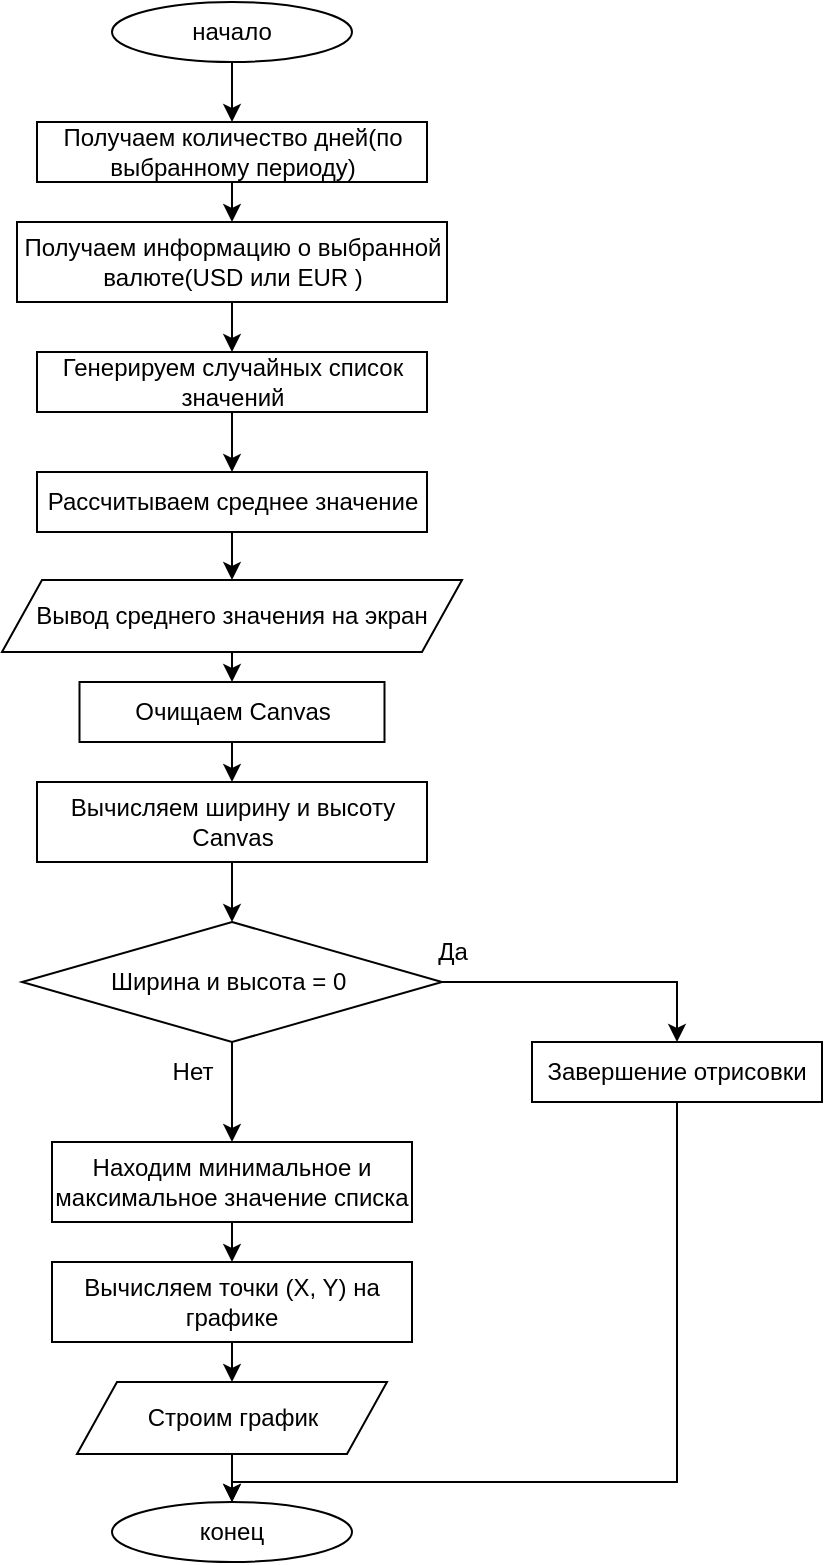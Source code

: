 <mxfile version="20.8.16" type="device" pages="13"><diagram name="Блок-схема" id="y714-RuHzdhfQF-mRIRn"><mxGraphModel dx="702" dy="823" grid="1" gridSize="10" guides="1" tooltips="1" connect="1" arrows="1" fold="1" page="1" pageScale="1" pageWidth="1169" pageHeight="827" math="0" shadow="0"><root><mxCell id="0"/><mxCell id="1" parent="0"/><mxCell id="w7tO0cVAO0qRHgZ-MLE4-19" style="edgeStyle=orthogonalEdgeStyle;rounded=0;orthogonalLoop=1;jettySize=auto;html=1;exitX=0.5;exitY=1;exitDx=0;exitDy=0;" parent="1" source="w7tO0cVAO0qRHgZ-MLE4-1" target="w7tO0cVAO0qRHgZ-MLE4-2" edge="1"><mxGeometry relative="1" as="geometry"/></mxCell><mxCell id="w7tO0cVAO0qRHgZ-MLE4-1" value="начало" style="ellipse;whiteSpace=wrap;html=1;" parent="1" vertex="1"><mxGeometry x="440" y="20" width="120" height="30" as="geometry"/></mxCell><mxCell id="w7tO0cVAO0qRHgZ-MLE4-20" style="edgeStyle=orthogonalEdgeStyle;rounded=0;orthogonalLoop=1;jettySize=auto;html=1;exitX=0.5;exitY=1;exitDx=0;exitDy=0;entryX=0.5;entryY=0;entryDx=0;entryDy=0;" parent="1" source="w7tO0cVAO0qRHgZ-MLE4-2" target="w7tO0cVAO0qRHgZ-MLE4-3" edge="1"><mxGeometry relative="1" as="geometry"/></mxCell><mxCell id="w7tO0cVAO0qRHgZ-MLE4-2" value="Получаем количество дней(по выбранному периоду)" style="rounded=0;whiteSpace=wrap;html=1;" parent="1" vertex="1"><mxGeometry x="402.5" y="80" width="195" height="30" as="geometry"/></mxCell><mxCell id="w7tO0cVAO0qRHgZ-MLE4-21" style="edgeStyle=orthogonalEdgeStyle;rounded=0;orthogonalLoop=1;jettySize=auto;html=1;exitX=0.5;exitY=1;exitDx=0;exitDy=0;entryX=0.5;entryY=0;entryDx=0;entryDy=0;" parent="1" source="w7tO0cVAO0qRHgZ-MLE4-3" target="w7tO0cVAO0qRHgZ-MLE4-4" edge="1"><mxGeometry relative="1" as="geometry"/></mxCell><mxCell id="w7tO0cVAO0qRHgZ-MLE4-3" value="Получаем информацию о выбранной валюте(USD или EUR )" style="rounded=0;whiteSpace=wrap;html=1;" parent="1" vertex="1"><mxGeometry x="392.5" y="130" width="215" height="40" as="geometry"/></mxCell><mxCell id="w7tO0cVAO0qRHgZ-MLE4-22" style="edgeStyle=orthogonalEdgeStyle;rounded=0;orthogonalLoop=1;jettySize=auto;html=1;exitX=0.5;exitY=1;exitDx=0;exitDy=0;" parent="1" source="w7tO0cVAO0qRHgZ-MLE4-4" target="w7tO0cVAO0qRHgZ-MLE4-5" edge="1"><mxGeometry relative="1" as="geometry"/></mxCell><mxCell id="w7tO0cVAO0qRHgZ-MLE4-4" value="Генерируем случайных список значений" style="rounded=0;whiteSpace=wrap;html=1;" parent="1" vertex="1"><mxGeometry x="402.5" y="195" width="195" height="30" as="geometry"/></mxCell><mxCell id="w7tO0cVAO0qRHgZ-MLE4-23" style="edgeStyle=orthogonalEdgeStyle;rounded=0;orthogonalLoop=1;jettySize=auto;html=1;exitX=0.5;exitY=1;exitDx=0;exitDy=0;entryX=0.5;entryY=0;entryDx=0;entryDy=0;" parent="1" source="w7tO0cVAO0qRHgZ-MLE4-5" target="w7tO0cVAO0qRHgZ-MLE4-6" edge="1"><mxGeometry relative="1" as="geometry"/></mxCell><mxCell id="w7tO0cVAO0qRHgZ-MLE4-5" value="Рассчитываем среднее значение" style="rounded=0;whiteSpace=wrap;html=1;" parent="1" vertex="1"><mxGeometry x="402.5" y="255" width="195" height="30" as="geometry"/></mxCell><mxCell id="w7tO0cVAO0qRHgZ-MLE4-25" style="edgeStyle=orthogonalEdgeStyle;rounded=0;orthogonalLoop=1;jettySize=auto;html=1;exitX=0.5;exitY=1;exitDx=0;exitDy=0;entryX=0.5;entryY=0;entryDx=0;entryDy=0;" parent="1" source="w7tO0cVAO0qRHgZ-MLE4-6" target="w7tO0cVAO0qRHgZ-MLE4-7" edge="1"><mxGeometry relative="1" as="geometry"/></mxCell><mxCell id="w7tO0cVAO0qRHgZ-MLE4-6" value="Вывод среднего значения на экран" style="shape=parallelogram;perimeter=parallelogramPerimeter;whiteSpace=wrap;html=1;fixedSize=1;" parent="1" vertex="1"><mxGeometry x="385" y="309" width="230" height="36" as="geometry"/></mxCell><mxCell id="w7tO0cVAO0qRHgZ-MLE4-26" style="edgeStyle=orthogonalEdgeStyle;rounded=0;orthogonalLoop=1;jettySize=auto;html=1;exitX=0.5;exitY=1;exitDx=0;exitDy=0;entryX=0.5;entryY=0;entryDx=0;entryDy=0;" parent="1" source="w7tO0cVAO0qRHgZ-MLE4-7" target="w7tO0cVAO0qRHgZ-MLE4-8" edge="1"><mxGeometry relative="1" as="geometry"/></mxCell><mxCell id="w7tO0cVAO0qRHgZ-MLE4-7" value="Очищаем Canvas" style="rounded=0;whiteSpace=wrap;html=1;" parent="1" vertex="1"><mxGeometry x="423.75" y="360" width="152.5" height="30" as="geometry"/></mxCell><mxCell id="w7tO0cVAO0qRHgZ-MLE4-27" style="edgeStyle=orthogonalEdgeStyle;rounded=0;orthogonalLoop=1;jettySize=auto;html=1;exitX=0.5;exitY=1;exitDx=0;exitDy=0;entryX=0.5;entryY=0;entryDx=0;entryDy=0;" parent="1" source="w7tO0cVAO0qRHgZ-MLE4-8" target="w7tO0cVAO0qRHgZ-MLE4-11" edge="1"><mxGeometry relative="1" as="geometry"/></mxCell><mxCell id="w7tO0cVAO0qRHgZ-MLE4-8" value="Вычисляем ширину и высоту Canvas" style="rounded=0;whiteSpace=wrap;html=1;" parent="1" vertex="1"><mxGeometry x="402.5" y="410" width="195" height="40" as="geometry"/></mxCell><mxCell id="w7tO0cVAO0qRHgZ-MLE4-28" style="edgeStyle=orthogonalEdgeStyle;rounded=0;orthogonalLoop=1;jettySize=auto;html=1;exitX=1;exitY=0.5;exitDx=0;exitDy=0;entryX=0.5;entryY=0;entryDx=0;entryDy=0;" parent="1" source="w7tO0cVAO0qRHgZ-MLE4-11" target="w7tO0cVAO0qRHgZ-MLE4-12" edge="1"><mxGeometry relative="1" as="geometry"/></mxCell><mxCell id="w7tO0cVAO0qRHgZ-MLE4-29" style="edgeStyle=orthogonalEdgeStyle;rounded=0;orthogonalLoop=1;jettySize=auto;html=1;exitX=0.5;exitY=1;exitDx=0;exitDy=0;entryX=0.5;entryY=0;entryDx=0;entryDy=0;" parent="1" source="w7tO0cVAO0qRHgZ-MLE4-11" target="w7tO0cVAO0qRHgZ-MLE4-13" edge="1"><mxGeometry relative="1" as="geometry"/></mxCell><mxCell id="w7tO0cVAO0qRHgZ-MLE4-11" value="Ширина и высота = 0&amp;nbsp;" style="rhombus;whiteSpace=wrap;html=1;" parent="1" vertex="1"><mxGeometry x="395" y="480" width="210" height="60" as="geometry"/></mxCell><mxCell id="w7tO0cVAO0qRHgZ-MLE4-33" style="edgeStyle=orthogonalEdgeStyle;rounded=0;orthogonalLoop=1;jettySize=auto;html=1;exitX=0.5;exitY=1;exitDx=0;exitDy=0;entryX=0.5;entryY=0;entryDx=0;entryDy=0;" parent="1" source="w7tO0cVAO0qRHgZ-MLE4-12" target="w7tO0cVAO0qRHgZ-MLE4-16" edge="1"><mxGeometry relative="1" as="geometry"><Array as="points"><mxPoint x="723" y="760"/><mxPoint x="500" y="760"/></Array></mxGeometry></mxCell><mxCell id="w7tO0cVAO0qRHgZ-MLE4-12" value="Завершение отрисовки" style="rounded=0;whiteSpace=wrap;html=1;" parent="1" vertex="1"><mxGeometry x="650" y="540" width="145" height="30" as="geometry"/></mxCell><mxCell id="w7tO0cVAO0qRHgZ-MLE4-30" style="edgeStyle=orthogonalEdgeStyle;rounded=0;orthogonalLoop=1;jettySize=auto;html=1;exitX=0.5;exitY=1;exitDx=0;exitDy=0;entryX=0.5;entryY=0;entryDx=0;entryDy=0;" parent="1" source="w7tO0cVAO0qRHgZ-MLE4-13" target="w7tO0cVAO0qRHgZ-MLE4-14" edge="1"><mxGeometry relative="1" as="geometry"/></mxCell><mxCell id="w7tO0cVAO0qRHgZ-MLE4-13" value="Находим минимальное и максимальное значение списка" style="rounded=0;whiteSpace=wrap;html=1;" parent="1" vertex="1"><mxGeometry x="410" y="590" width="180" height="40" as="geometry"/></mxCell><mxCell id="w7tO0cVAO0qRHgZ-MLE4-31" style="edgeStyle=orthogonalEdgeStyle;rounded=0;orthogonalLoop=1;jettySize=auto;html=1;exitX=0.5;exitY=1;exitDx=0;exitDy=0;entryX=0.5;entryY=0;entryDx=0;entryDy=0;" parent="1" source="w7tO0cVAO0qRHgZ-MLE4-14" target="w7tO0cVAO0qRHgZ-MLE4-18" edge="1"><mxGeometry relative="1" as="geometry"/></mxCell><mxCell id="w7tO0cVAO0qRHgZ-MLE4-14" value="Вычисляем точки (X, Y) на графике" style="rounded=0;whiteSpace=wrap;html=1;" parent="1" vertex="1"><mxGeometry x="410" y="650" width="180" height="40" as="geometry"/></mxCell><mxCell id="w7tO0cVAO0qRHgZ-MLE4-16" value="конец" style="ellipse;whiteSpace=wrap;html=1;" parent="1" vertex="1"><mxGeometry x="440" y="770" width="120" height="30" as="geometry"/></mxCell><mxCell id="w7tO0cVAO0qRHgZ-MLE4-32" style="edgeStyle=orthogonalEdgeStyle;rounded=0;orthogonalLoop=1;jettySize=auto;html=1;exitX=0.5;exitY=1;exitDx=0;exitDy=0;entryX=0.5;entryY=0;entryDx=0;entryDy=0;" parent="1" source="w7tO0cVAO0qRHgZ-MLE4-18" target="w7tO0cVAO0qRHgZ-MLE4-16" edge="1"><mxGeometry relative="1" as="geometry"/></mxCell><mxCell id="w7tO0cVAO0qRHgZ-MLE4-18" value="Строим график" style="shape=parallelogram;perimeter=parallelogramPerimeter;whiteSpace=wrap;html=1;fixedSize=1;" parent="1" vertex="1"><mxGeometry x="422.5" y="710" width="155" height="36" as="geometry"/></mxCell><mxCell id="w7tO0cVAO0qRHgZ-MLE4-34" value="Да" style="text;html=1;align=center;verticalAlign=middle;resizable=0;points=[];autosize=1;strokeColor=none;fillColor=none;" parent="1" vertex="1"><mxGeometry x="590" y="480" width="40" height="30" as="geometry"/></mxCell><mxCell id="w7tO0cVAO0qRHgZ-MLE4-35" value="Нет" style="text;html=1;align=center;verticalAlign=middle;resizable=0;points=[];autosize=1;strokeColor=none;fillColor=none;" parent="1" vertex="1"><mxGeometry x="460" y="540" width="40" height="30" as="geometry"/></mxCell></root></mxGraphModel></diagram><diagram id="n4sMzGjh-z4PpC6_AraL" name="Диаграмма вариантов использования"><mxGraphModel dx="702" dy="823" grid="1" gridSize="10" guides="1" tooltips="1" connect="1" arrows="1" fold="1" page="1" pageScale="1" pageWidth="1169" pageHeight="827" math="0" shadow="0"><root><mxCell id="0"/><mxCell id="1" parent="0"/><mxCell id="WVIBfIFV_jf4mJLXiUcC-1" value="Программа" style="swimlane;whiteSpace=wrap;html=1;" parent="1" vertex="1"><mxGeometry x="260" y="150" width="240" height="330" as="geometry"/></mxCell><mxCell id="WVIBfIFV_jf4mJLXiUcC-5" value="Выбор валюты" style="ellipse;whiteSpace=wrap;html=1;" parent="WVIBfIFV_jf4mJLXiUcC-1" vertex="1"><mxGeometry x="30" y="60" width="100" height="40" as="geometry"/></mxCell><mxCell id="WVIBfIFV_jf4mJLXiUcC-6" value="Выбор периода" style="ellipse;whiteSpace=wrap;html=1;" parent="WVIBfIFV_jf4mJLXiUcC-1" vertex="1"><mxGeometry x="120" y="100" width="100" height="40" as="geometry"/></mxCell><mxCell id="WVIBfIFV_jf4mJLXiUcC-7" value="Построение графика" style="ellipse;whiteSpace=wrap;html=1;" parent="WVIBfIFV_jf4mJLXiUcC-1" vertex="1"><mxGeometry x="50" y="160" width="100" height="40" as="geometry"/></mxCell><mxCell id="WVIBfIFV_jf4mJLXiUcC-16" style="edgeStyle=none;rounded=0;orthogonalLoop=1;jettySize=auto;html=1;exitX=0.5;exitY=0;exitDx=0;exitDy=0;entryX=0.32;entryY=1;entryDx=0;entryDy=0;entryPerimeter=0;endArrow=open;endFill=0;dashed=1;" parent="WVIBfIFV_jf4mJLXiUcC-1" source="WVIBfIFV_jf4mJLXiUcC-8" target="WVIBfIFV_jf4mJLXiUcC-7" edge="1"><mxGeometry relative="1" as="geometry"/></mxCell><mxCell id="WVIBfIFV_jf4mJLXiUcC-8" value="Просмотр графика" style="ellipse;whiteSpace=wrap;html=1;" parent="WVIBfIFV_jf4mJLXiUcC-1" vertex="1"><mxGeometry x="50" y="220" width="100" height="40" as="geometry"/></mxCell><mxCell id="WVIBfIFV_jf4mJLXiUcC-18" style="edgeStyle=none;rounded=0;orthogonalLoop=1;jettySize=auto;html=1;exitX=1;exitY=0;exitDx=0;exitDy=0;entryX=0.94;entryY=-0.1;entryDx=0;entryDy=0;entryPerimeter=0;dashed=1;endArrow=open;endFill=0;" parent="WVIBfIFV_jf4mJLXiUcC-1" source="WVIBfIFV_jf4mJLXiUcC-9" target="WVIBfIFV_jf4mJLXiUcC-17" edge="1"><mxGeometry relative="1" as="geometry"/></mxCell><mxCell id="WVIBfIFV_jf4mJLXiUcC-9" value="Просмотр среднего значения" style="ellipse;whiteSpace=wrap;html=1;" parent="WVIBfIFV_jf4mJLXiUcC-1" vertex="1"><mxGeometry x="80" y="264" width="150" height="40" as="geometry"/></mxCell><mxCell id="WVIBfIFV_jf4mJLXiUcC-17" value="вкл." style="text;html=1;align=center;verticalAlign=middle;resizable=0;points=[];autosize=1;strokeColor=none;fillColor=none;" parent="WVIBfIFV_jf4mJLXiUcC-1" vertex="1"><mxGeometry x="90" y="195" width="50" height="30" as="geometry"/></mxCell><mxCell id="WVIBfIFV_jf4mJLXiUcC-19" value="вкл." style="text;html=1;align=center;verticalAlign=middle;resizable=0;points=[];autosize=1;strokeColor=none;fillColor=none;" parent="WVIBfIFV_jf4mJLXiUcC-1" vertex="1"><mxGeometry x="160" y="210" width="50" height="30" as="geometry"/></mxCell><mxCell id="WVIBfIFV_jf4mJLXiUcC-10" style="rounded=0;orthogonalLoop=1;jettySize=auto;html=1;exitX=0.5;exitY=0.5;exitDx=0;exitDy=0;exitPerimeter=0;entryX=0.5;entryY=1;entryDx=0;entryDy=0;endArrow=none;endFill=0;" parent="1" source="WVIBfIFV_jf4mJLXiUcC-2" target="WVIBfIFV_jf4mJLXiUcC-5" edge="1"><mxGeometry relative="1" as="geometry"/></mxCell><mxCell id="WVIBfIFV_jf4mJLXiUcC-11" style="edgeStyle=none;rounded=0;orthogonalLoop=1;jettySize=auto;html=1;exitX=0.5;exitY=0.5;exitDx=0;exitDy=0;exitPerimeter=0;entryX=0;entryY=0.5;entryDx=0;entryDy=0;endArrow=none;endFill=0;" parent="1" source="WVIBfIFV_jf4mJLXiUcC-2" target="WVIBfIFV_jf4mJLXiUcC-6" edge="1"><mxGeometry relative="1" as="geometry"/></mxCell><mxCell id="WVIBfIFV_jf4mJLXiUcC-12" style="edgeStyle=none;rounded=0;orthogonalLoop=1;jettySize=auto;html=1;exitX=0.5;exitY=0.5;exitDx=0;exitDy=0;exitPerimeter=0;entryX=0;entryY=0.5;entryDx=0;entryDy=0;endArrow=none;endFill=0;" parent="1" source="WVIBfIFV_jf4mJLXiUcC-2" target="WVIBfIFV_jf4mJLXiUcC-7" edge="1"><mxGeometry relative="1" as="geometry"/></mxCell><mxCell id="WVIBfIFV_jf4mJLXiUcC-13" style="edgeStyle=none;rounded=0;orthogonalLoop=1;jettySize=auto;html=1;exitX=0.5;exitY=0.5;exitDx=0;exitDy=0;exitPerimeter=0;entryX=0;entryY=0.5;entryDx=0;entryDy=0;endArrow=none;endFill=0;" parent="1" source="WVIBfIFV_jf4mJLXiUcC-2" target="WVIBfIFV_jf4mJLXiUcC-8" edge="1"><mxGeometry relative="1" as="geometry"/></mxCell><mxCell id="WVIBfIFV_jf4mJLXiUcC-14" style="edgeStyle=none;rounded=0;orthogonalLoop=1;jettySize=auto;html=1;exitX=0.5;exitY=0.5;exitDx=0;exitDy=0;exitPerimeter=0;endArrow=none;endFill=0;entryX=0;entryY=0.5;entryDx=0;entryDy=0;" parent="1" source="WVIBfIFV_jf4mJLXiUcC-2" target="WVIBfIFV_jf4mJLXiUcC-9" edge="1"><mxGeometry relative="1" as="geometry"/></mxCell><mxCell id="WVIBfIFV_jf4mJLXiUcC-2" value="Ползователь" style="shape=umlActor;verticalLabelPosition=bottom;verticalAlign=top;html=1;outlineConnect=0;" parent="1" vertex="1"><mxGeometry x="160" y="280" width="30" height="60" as="geometry"/></mxCell></root></mxGraphModel></diagram><diagram id="V1Fm3d9ONgw6QUSoQogu" name="Диаграмма последовательности"><mxGraphModel dx="702" dy="823" grid="1" gridSize="10" guides="1" tooltips="1" connect="1" arrows="1" fold="1" page="1" pageScale="1" pageWidth="1169" pageHeight="827" math="0" shadow="0"><root><mxCell id="0"/><mxCell id="1" parent="0"/><mxCell id="93KzNYd5CKoBKAjOknWv-2" value="Пользователь" style="shape=umlLifeline;perimeter=lifelinePerimeter;whiteSpace=wrap;html=1;container=1;collapsible=0;recursiveResize=0;outlineConnect=0;" parent="1" vertex="1"><mxGeometry x="120" y="80" width="100" height="520" as="geometry"/></mxCell><mxCell id="93KzNYd5CKoBKAjOknWv-49" value="" style="rounded=0;whiteSpace=wrap;html=1;fillColor=#dae8fc;strokeColor=#6c8ebf;" parent="93KzNYd5CKoBKAjOknWv-2" vertex="1"><mxGeometry x="45" y="76" width="10" height="94" as="geometry"/></mxCell><mxCell id="93KzNYd5CKoBKAjOknWv-56" value="" style="rounded=0;whiteSpace=wrap;html=1;fillColor=#dae8fc;strokeColor=#6c8ebf;" parent="93KzNYd5CKoBKAjOknWv-2" vertex="1"><mxGeometry x="45" y="188" width="10" height="97" as="geometry"/></mxCell><mxCell id="93KzNYd5CKoBKAjOknWv-57" value="" style="rounded=0;whiteSpace=wrap;html=1;fillColor=#dae8fc;strokeColor=#6c8ebf;" parent="93KzNYd5CKoBKAjOknWv-2" vertex="1"><mxGeometry x="45" y="294" width="10" height="196" as="geometry"/></mxCell><mxCell id="93KzNYd5CKoBKAjOknWv-3" value="Интерфейс" style="shape=umlLifeline;perimeter=lifelinePerimeter;whiteSpace=wrap;html=1;container=1;collapsible=0;recursiveResize=0;outlineConnect=0;" parent="1" vertex="1"><mxGeometry x="320" y="80" width="100" height="520" as="geometry"/></mxCell><mxCell id="93KzNYd5CKoBKAjOknWv-16" value="" style="endArrow=open;html=1;rounded=0;dashed=1;endFill=0;entryX=1.029;entryY=0.887;entryDx=0;entryDy=0;entryPerimeter=0;" parent="93KzNYd5CKoBKAjOknWv-3" target="93KzNYd5CKoBKAjOknWv-51" edge="1"><mxGeometry width="50" height="50" relative="1" as="geometry"><mxPoint x="250" y="160" as="sourcePoint"/><mxPoint x="50" y="160" as="targetPoint"/></mxGeometry></mxCell><mxCell id="93KzNYd5CKoBKAjOknWv-48" value="Показ графика" style="text;html=1;align=center;verticalAlign=middle;resizable=0;points=[];autosize=1;strokeColor=none;fillColor=none;" parent="93KzNYd5CKoBKAjOknWv-3" vertex="1"><mxGeometry x="-60" y="460" width="110" height="30" as="geometry"/></mxCell><mxCell id="93KzNYd5CKoBKAjOknWv-51" value="" style="rounded=0;whiteSpace=wrap;html=1;fillColor=#dae8fc;strokeColor=#6c8ebf;" parent="93KzNYd5CKoBKAjOknWv-3" vertex="1"><mxGeometry x="45" y="75" width="10" height="95" as="geometry"/></mxCell><mxCell id="93KzNYd5CKoBKAjOknWv-55" value="" style="rounded=0;whiteSpace=wrap;html=1;fillColor=#dae8fc;strokeColor=#6c8ebf;" parent="93KzNYd5CKoBKAjOknWv-3" vertex="1"><mxGeometry x="45" y="180" width="10" height="97" as="geometry"/></mxCell><mxCell id="93KzNYd5CKoBKAjOknWv-58" value="" style="rounded=0;whiteSpace=wrap;html=1;fillColor=#dae8fc;strokeColor=#6c8ebf;" parent="93KzNYd5CKoBKAjOknWv-3" vertex="1"><mxGeometry x="45" y="294" width="10" height="196" as="geometry"/></mxCell><mxCell id="93KzNYd5CKoBKAjOknWv-4" value="Система&amp;nbsp;&lt;br&gt;обработки" style="shape=umlLifeline;perimeter=lifelinePerimeter;whiteSpace=wrap;html=1;container=1;collapsible=0;recursiveResize=0;outlineConnect=0;" parent="1" vertex="1"><mxGeometry x="520" y="80" width="100" height="520" as="geometry"/></mxCell><mxCell id="93KzNYd5CKoBKAjOknWv-17" value="Курс валюты" style="text;html=1;align=center;verticalAlign=middle;resizable=0;points=[];autosize=1;strokeColor=none;fillColor=none;" parent="93KzNYd5CKoBKAjOknWv-4" vertex="1"><mxGeometry x="-50" y="135" width="100" height="30" as="geometry"/></mxCell><mxCell id="93KzNYd5CKoBKAjOknWv-30" value="анализ данных" style="edgeStyle=orthogonalEdgeStyle;html=1;align=left;spacingLeft=2;endArrow=block;rounded=0;entryX=0.996;entryY=0.543;entryDx=0;entryDy=0;entryPerimeter=0;" parent="93KzNYd5CKoBKAjOknWv-4" edge="1"><mxGeometry relative="1" as="geometry"><mxPoint x="55" y="218" as="sourcePoint"/><Array as="points"><mxPoint x="85" y="218"/><mxPoint x="85" y="254"/><mxPoint x="56" y="254"/></Array><mxPoint x="55.6" y="254.29" as="targetPoint"/></mxGeometry></mxCell><mxCell id="93KzNYd5CKoBKAjOknWv-31" value="" style="rounded=0;whiteSpace=wrap;html=1;fillColor=#dae8fc;strokeColor=#6c8ebf;" parent="93KzNYd5CKoBKAjOknWv-4" vertex="1"><mxGeometry x="45" y="197" width="10" height="80" as="geometry"/></mxCell><mxCell id="93KzNYd5CKoBKAjOknWv-45" value="" style="endArrow=open;html=1;rounded=0;dashed=1;endFill=0;entryX=0.983;entryY=0.818;entryDx=0;entryDy=0;entryPerimeter=0;" parent="93KzNYd5CKoBKAjOknWv-4" target="93KzNYd5CKoBKAjOknWv-58" edge="1"><mxGeometry width="50" height="50" relative="1" as="geometry"><mxPoint x="50" y="454.58" as="sourcePoint"/><mxPoint x="-150" y="454.58" as="targetPoint"/></mxGeometry></mxCell><mxCell id="93KzNYd5CKoBKAjOknWv-54" value="" style="rounded=0;whiteSpace=wrap;html=1;fillColor=#dae8fc;strokeColor=#6c8ebf;" parent="93KzNYd5CKoBKAjOknWv-4" vertex="1"><mxGeometry x="45" y="90" width="10" height="80" as="geometry"/></mxCell><mxCell id="93KzNYd5CKoBKAjOknWv-5" value="Источник &lt;br&gt;данных" style="shape=umlLifeline;perimeter=lifelinePerimeter;whiteSpace=wrap;html=1;container=1;collapsible=0;recursiveResize=0;outlineConnect=0;" parent="1" vertex="1"><mxGeometry x="720" y="80" width="100" height="520" as="geometry"/></mxCell><mxCell id="93KzNYd5CKoBKAjOknWv-36" value="" style="endArrow=block;html=1;rounded=0;endFill=1;entryX=-0.029;entryY=0.12;entryDx=0;entryDy=0;entryPerimeter=0;" parent="93KzNYd5CKoBKAjOknWv-5" target="93KzNYd5CKoBKAjOknWv-60" edge="1"><mxGeometry width="50" height="50" relative="1" as="geometry"><mxPoint x="-150" y="350" as="sourcePoint"/><mxPoint x="50" y="350" as="targetPoint"/></mxGeometry></mxCell><mxCell id="93KzNYd5CKoBKAjOknWv-41" value="" style="endArrow=open;html=1;rounded=0;dashed=1;endFill=0;entryX=0.937;entryY=0.643;entryDx=0;entryDy=0;entryPerimeter=0;" parent="93KzNYd5CKoBKAjOknWv-5" target="93KzNYd5CKoBKAjOknWv-60" edge="1"><mxGeometry width="50" height="50" relative="1" as="geometry"><mxPoint x="250" y="399.58" as="sourcePoint"/><mxPoint x="50" y="399.58" as="targetPoint"/></mxGeometry></mxCell><mxCell id="93KzNYd5CKoBKAjOknWv-53" value="" style="rounded=0;whiteSpace=wrap;html=1;fillColor=#dae8fc;strokeColor=#6c8ebf;" parent="93KzNYd5CKoBKAjOknWv-5" vertex="1"><mxGeometry x="45" y="115" width="10" height="30" as="geometry"/></mxCell><mxCell id="93KzNYd5CKoBKAjOknWv-6" value="Система&lt;br&gt;визуализации" style="shape=umlLifeline;perimeter=lifelinePerimeter;whiteSpace=wrap;html=1;container=1;collapsible=0;recursiveResize=0;outlineConnect=0;" parent="1" vertex="1"><mxGeometry x="920" y="80" width="100" height="520" as="geometry"/></mxCell><mxCell id="93KzNYd5CKoBKAjOknWv-61" value="" style="rounded=0;whiteSpace=wrap;html=1;fillColor=#dae8fc;strokeColor=#6c8ebf;" parent="93KzNYd5CKoBKAjOknWv-6" vertex="1"><mxGeometry x="45" y="358" width="10" height="55" as="geometry"/></mxCell><mxCell id="93KzNYd5CKoBKAjOknWv-42" value="Готовый график" style="text;html=1;align=center;verticalAlign=middle;resizable=0;points=[];autosize=1;strokeColor=none;fillColor=none;" parent="93KzNYd5CKoBKAjOknWv-6" vertex="1"><mxGeometry x="-59" y="376.5" width="110" height="30" as="geometry"/></mxCell><mxCell id="93KzNYd5CKoBKAjOknWv-7" value="" style="shape=umlActor;verticalLabelPosition=bottom;verticalAlign=top;html=1;outlineConnect=0;" parent="1" vertex="1"><mxGeometry x="155" y="20" width="30" height="60" as="geometry"/></mxCell><mxCell id="93KzNYd5CKoBKAjOknWv-8" value="" style="endArrow=open;html=1;rounded=0;endFill=0;exitX=-0.002;exitY=0.795;exitDx=0;exitDy=0;exitPerimeter=0;entryX=-0.027;entryY=0.035;entryDx=0;entryDy=0;entryPerimeter=0;" parent="1" source="93KzNYd5CKoBKAjOknWv-9" target="93KzNYd5CKoBKAjOknWv-51" edge="1"><mxGeometry width="50" height="50" relative="1" as="geometry"><mxPoint x="169.5" y="159" as="sourcePoint"/><mxPoint x="360" y="159" as="targetPoint"/></mxGeometry></mxCell><mxCell id="93KzNYd5CKoBKAjOknWv-9" value="Выбор валюты" style="text;html=1;align=center;verticalAlign=middle;resizable=0;points=[];autosize=1;strokeColor=none;fillColor=none;" parent="1" vertex="1"><mxGeometry x="175" y="135" width="110" height="30" as="geometry"/></mxCell><mxCell id="93KzNYd5CKoBKAjOknWv-10" value="" style="endArrow=block;html=1;rounded=0;endFill=1;exitX=0.977;exitY=0.267;exitDx=0;exitDy=0;exitPerimeter=0;entryX=0.015;entryY=0.123;entryDx=0;entryDy=0;entryPerimeter=0;" parent="1" source="93KzNYd5CKoBKAjOknWv-51" target="93KzNYd5CKoBKAjOknWv-54" edge="1"><mxGeometry width="50" height="50" relative="1" as="geometry"><mxPoint x="380" y="180" as="sourcePoint"/><mxPoint x="560" y="180" as="targetPoint"/></mxGeometry></mxCell><mxCell id="93KzNYd5CKoBKAjOknWv-11" value="Запрос курса" style="text;html=1;align=center;verticalAlign=middle;resizable=0;points=[];autosize=1;strokeColor=none;fillColor=none;" parent="1" vertex="1"><mxGeometry x="371" y="157" width="100" height="30" as="geometry"/></mxCell><mxCell id="93KzNYd5CKoBKAjOknWv-12" value="" style="endArrow=block;html=1;rounded=0;endFill=1;exitX=1.015;exitY=0.173;exitDx=0;exitDy=0;exitPerimeter=0;entryX=-0.036;entryY=0.16;entryDx=0;entryDy=0;entryPerimeter=0;" parent="1" target="93KzNYd5CKoBKAjOknWv-53" edge="1"><mxGeometry width="50" height="50" relative="1" as="geometry"><mxPoint x="575.15" y="200.19" as="sourcePoint"/><mxPoint x="770" y="200" as="targetPoint"/></mxGeometry></mxCell><mxCell id="93KzNYd5CKoBKAjOknWv-13" value="Запрос на получение данных" style="text;html=1;align=center;verticalAlign=middle;resizable=0;points=[];autosize=1;strokeColor=none;fillColor=none;" parent="1" vertex="1"><mxGeometry x="571" y="177" width="190" height="30" as="geometry"/></mxCell><mxCell id="93KzNYd5CKoBKAjOknWv-14" value="" style="endArrow=open;html=1;rounded=0;dashed=1;endFill=0;entryX=1.015;entryY=0.821;entryDx=0;entryDy=0;entryPerimeter=0;exitX=-0.009;exitY=0.826;exitDx=0;exitDy=0;exitPerimeter=0;" parent="1" source="93KzNYd5CKoBKAjOknWv-53" edge="1"><mxGeometry width="50" height="50" relative="1" as="geometry"><mxPoint x="760" y="220" as="sourcePoint"/><mxPoint x="575.15" y="219.63" as="targetPoint"/></mxGeometry></mxCell><mxCell id="93KzNYd5CKoBKAjOknWv-15" value="Данные о курсах" style="text;html=1;align=center;verticalAlign=middle;resizable=0;points=[];autosize=1;strokeColor=none;fillColor=none;" parent="1" vertex="1"><mxGeometry x="650" y="196" width="120" height="30" as="geometry"/></mxCell><mxCell id="93KzNYd5CKoBKAjOknWv-18" value="" style="endArrow=open;html=1;rounded=0;dashed=1;endFill=0;exitX=0;exitY=0.911;exitDx=0;exitDy=0;exitPerimeter=0;entryX=0.948;entryY=0.901;entryDx=0;entryDy=0;entryPerimeter=0;" parent="1" source="93KzNYd5CKoBKAjOknWv-31" target="93KzNYd5CKoBKAjOknWv-55" edge="1"><mxGeometry width="50" height="50" relative="1" as="geometry"><mxPoint x="560" y="350" as="sourcePoint"/><mxPoint x="371" y="349" as="targetPoint"/></mxGeometry></mxCell><mxCell id="93KzNYd5CKoBKAjOknWv-19" value="Результаты анализа" style="text;html=1;align=center;verticalAlign=middle;resizable=0;points=[];autosize=1;strokeColor=none;fillColor=none;" parent="1" vertex="1"><mxGeometry x="417" y="327" width="140" height="30" as="geometry"/></mxCell><mxCell id="93KzNYd5CKoBKAjOknWv-20" value="" style="endArrow=open;html=1;rounded=0;endFill=0;entryX=-0.029;entryY=0.111;entryDx=0;entryDy=0;entryPerimeter=0;exitX=1.011;exitY=0.036;exitDx=0;exitDy=0;exitPerimeter=0;" parent="1" source="93KzNYd5CKoBKAjOknWv-56" target="93KzNYd5CKoBKAjOknWv-55" edge="1"><mxGeometry width="50" height="50" relative="1" as="geometry"><mxPoint x="170.1" y="271" as="sourcePoint"/><mxPoint x="369.5" y="271" as="targetPoint"/></mxGeometry></mxCell><mxCell id="93KzNYd5CKoBKAjOknWv-21" value="Выбор периода" style="text;html=1;align=center;verticalAlign=middle;resizable=0;points=[];autosize=1;strokeColor=none;fillColor=none;" parent="1" vertex="1"><mxGeometry x="175" y="247" width="110" height="30" as="geometry"/></mxCell><mxCell id="93KzNYd5CKoBKAjOknWv-22" value="" style="endArrow=block;html=1;rounded=0;endFill=1;entryX=0;entryY=0.073;entryDx=0;entryDy=0;entryPerimeter=0;exitX=1.098;exitY=0.235;exitDx=0;exitDy=0;exitPerimeter=0;" parent="1" source="93KzNYd5CKoBKAjOknWv-55" target="93KzNYd5CKoBKAjOknWv-31" edge="1"><mxGeometry width="50" height="50" relative="1" as="geometry"><mxPoint x="371" y="283" as="sourcePoint"/><mxPoint x="560" y="283" as="targetPoint"/></mxGeometry></mxCell><mxCell id="93KzNYd5CKoBKAjOknWv-23" value="Запрос на анализ" style="text;html=1;align=center;verticalAlign=middle;resizable=0;points=[];autosize=1;strokeColor=none;fillColor=none;" parent="1" vertex="1"><mxGeometry x="371" y="260" width="120" height="30" as="geometry"/></mxCell><mxCell id="93KzNYd5CKoBKAjOknWv-32" value="" style="endArrow=block;html=1;rounded=0;endFill=1;exitX=1.006;exitY=0.032;exitDx=0;exitDy=0;exitPerimeter=0;entryX=-0.029;entryY=0.031;entryDx=0;entryDy=0;entryPerimeter=0;" parent="1" source="93KzNYd5CKoBKAjOknWv-57" target="93KzNYd5CKoBKAjOknWv-58" edge="1"><mxGeometry width="50" height="50" relative="1" as="geometry"><mxPoint x="180" y="380" as="sourcePoint"/><mxPoint x="370" y="380" as="targetPoint"/></mxGeometry></mxCell><mxCell id="93KzNYd5CKoBKAjOknWv-33" value="Нажатие на кнопку &lt;br&gt;о построении графика" style="text;html=1;align=center;verticalAlign=middle;resizable=0;points=[];autosize=1;strokeColor=none;fillColor=none;" parent="1" vertex="1"><mxGeometry x="167" y="344" width="150" height="40" as="geometry"/></mxCell><mxCell id="93KzNYd5CKoBKAjOknWv-34" value="" style="endArrow=block;html=1;rounded=0;endFill=1;exitX=0.96;exitY=0.131;exitDx=0;exitDy=0;exitPerimeter=0;entryX=-0.075;entryY=0.069;entryDx=0;entryDy=0;entryPerimeter=0;" parent="1" source="93KzNYd5CKoBKAjOknWv-58" target="93KzNYd5CKoBKAjOknWv-59" edge="1"><mxGeometry width="50" height="50" relative="1" as="geometry"><mxPoint x="380" y="400" as="sourcePoint"/><mxPoint x="570" y="400" as="targetPoint"/></mxGeometry></mxCell><mxCell id="93KzNYd5CKoBKAjOknWv-35" value="Запрос на построение графика" style="text;html=1;align=center;verticalAlign=middle;resizable=0;points=[];autosize=1;strokeColor=none;fillColor=none;" parent="1" vertex="1"><mxGeometry x="365" y="376" width="200" height="30" as="geometry"/></mxCell><mxCell id="93KzNYd5CKoBKAjOknWv-37" value="Получить данные для графика" style="text;html=1;align=center;verticalAlign=middle;resizable=0;points=[];autosize=1;strokeColor=none;fillColor=none;" parent="1" vertex="1"><mxGeometry x="561" y="405" width="200" height="30" as="geometry"/></mxCell><mxCell id="93KzNYd5CKoBKAjOknWv-38" value="" style="endArrow=block;html=1;rounded=0;endFill=1;entryX=-0.121;entryY=0.212;entryDx=0;entryDy=0;entryPerimeter=0;" parent="1" edge="1"><mxGeometry width="50" height="50" relative="1" as="geometry"><mxPoint x="771" y="450" as="sourcePoint"/><mxPoint x="964.79" y="449.66" as="targetPoint"/></mxGeometry></mxCell><mxCell id="93KzNYd5CKoBKAjOknWv-39" value="Запрос на генерация графика" style="text;html=1;align=center;verticalAlign=middle;resizable=0;points=[];autosize=1;strokeColor=none;fillColor=none;" parent="1" vertex="1"><mxGeometry x="768" y="425" width="190" height="30" as="geometry"/></mxCell><mxCell id="93KzNYd5CKoBKAjOknWv-43" value="" style="endArrow=open;html=1;rounded=0;dashed=1;endFill=0;entryX=0.891;entryY=0.736;entryDx=0;entryDy=0;entryPerimeter=0;" parent="1" target="93KzNYd5CKoBKAjOknWv-59" edge="1"><mxGeometry width="50" height="50" relative="1" as="geometry"><mxPoint x="771" y="504.58" as="sourcePoint"/><mxPoint x="571" y="504.58" as="targetPoint"/></mxGeometry></mxCell><mxCell id="93KzNYd5CKoBKAjOknWv-44" value="Готовый график" style="text;html=1;align=center;verticalAlign=middle;resizable=0;points=[];autosize=1;strokeColor=none;fillColor=none;" parent="1" vertex="1"><mxGeometry x="661" y="480" width="110" height="30" as="geometry"/></mxCell><mxCell id="93KzNYd5CKoBKAjOknWv-46" value="Отображение графика" style="text;html=1;align=center;verticalAlign=middle;resizable=0;points=[];autosize=1;strokeColor=none;fillColor=none;" parent="1" vertex="1"><mxGeometry x="425" y="510" width="150" height="30" as="geometry"/></mxCell><mxCell id="93KzNYd5CKoBKAjOknWv-47" value="" style="endArrow=open;html=1;rounded=0;dashed=1;endFill=0;exitX=-0.075;exitY=0.971;exitDx=0;exitDy=0;exitPerimeter=0;entryX=1.006;entryY=0.968;entryDx=0;entryDy=0;entryPerimeter=0;" parent="1" source="93KzNYd5CKoBKAjOknWv-58" target="93KzNYd5CKoBKAjOknWv-57" edge="1"><mxGeometry width="50" height="50" relative="1" as="geometry"><mxPoint x="370" y="564.58" as="sourcePoint"/><mxPoint x="180" y="564" as="targetPoint"/></mxGeometry></mxCell><mxCell id="93KzNYd5CKoBKAjOknWv-59" value="" style="rounded=0;whiteSpace=wrap;html=1;fillColor=#dae8fc;strokeColor=#6c8ebf;" parent="1" vertex="1"><mxGeometry x="565" y="389" width="10" height="157" as="geometry"/></mxCell><mxCell id="93KzNYd5CKoBKAjOknWv-60" value="" style="rounded=0;whiteSpace=wrap;html=1;fillColor=#dae8fc;strokeColor=#6c8ebf;" parent="1" vertex="1"><mxGeometry x="765" y="418" width="10" height="95" as="geometry"/></mxCell></root></mxGraphModel></diagram><diagram id="CmThldXyvLQCKICbuWko" name="Диаграмма деятельности"><mxGraphModel dx="702" dy="823" grid="1" gridSize="10" guides="1" tooltips="1" connect="1" arrows="1" fold="1" page="1" pageScale="1" pageWidth="1169" pageHeight="827" math="0" shadow="0"><root><mxCell id="0"/><mxCell id="1" parent="0"/><mxCell id="l3dQcR4OaeTMahMca3WS-1" value="" style="shape=internalStorage;whiteSpace=wrap;html=1;backgroundOutline=1;" parent="1" vertex="1"><mxGeometry x="40" y="40" width="200" height="1170" as="geometry"/></mxCell><mxCell id="l3dQcR4OaeTMahMca3WS-5" value="" style="rounded=0;whiteSpace=wrap;html=1;" parent="1" vertex="1"><mxGeometry x="240" y="40" width="180" height="1170" as="geometry"/></mxCell><mxCell id="l3dQcR4OaeTMahMca3WS-6" value="" style="rounded=0;whiteSpace=wrap;html=1;" parent="1" vertex="1"><mxGeometry x="420" y="40" width="180" height="1170" as="geometry"/></mxCell><mxCell id="l3dQcR4OaeTMahMca3WS-7" value="" style="rounded=0;whiteSpace=wrap;html=1;" parent="1" vertex="1"><mxGeometry x="600" y="40" width="180" height="1170" as="geometry"/></mxCell><mxCell id="l3dQcR4OaeTMahMca3WS-8" value="" style="rounded=0;whiteSpace=wrap;html=1;" parent="1" vertex="1"><mxGeometry x="780" y="40" width="180" height="1170" as="geometry"/></mxCell><mxCell id="l3dQcR4OaeTMahMca3WS-9" value="" style="endArrow=none;html=1;rounded=0;exitX=-0.006;exitY=0.026;exitDx=0;exitDy=0;exitPerimeter=0;entryX=0.994;entryY=0.025;entryDx=0;entryDy=0;entryPerimeter=0;" parent="1" source="l3dQcR4OaeTMahMca3WS-5" target="l3dQcR4OaeTMahMca3WS-8" edge="1"><mxGeometry width="50" height="50" relative="1" as="geometry"><mxPoint x="560" y="400" as="sourcePoint"/><mxPoint x="610" y="350" as="targetPoint"/></mxGeometry></mxCell><mxCell id="l3dQcR4OaeTMahMca3WS-10" value="Пользователь" style="text;html=1;align=center;verticalAlign=middle;resizable=0;points=[];autosize=1;strokeColor=none;fillColor=none;" parent="1" vertex="1"><mxGeometry x="95" y="35" width="100" height="30" as="geometry"/></mxCell><mxCell id="l3dQcR4OaeTMahMca3WS-11" value="Интерфейс" style="text;html=1;align=center;verticalAlign=middle;resizable=0;points=[];autosize=1;strokeColor=none;fillColor=none;" parent="1" vertex="1"><mxGeometry x="285" y="35" width="90" height="30" as="geometry"/></mxCell><mxCell id="l3dQcR4OaeTMahMca3WS-12" value="Система обработки" style="text;html=1;align=center;verticalAlign=middle;resizable=0;points=[];autosize=1;strokeColor=none;fillColor=none;" parent="1" vertex="1"><mxGeometry x="445" y="35" width="130" height="30" as="geometry"/></mxCell><mxCell id="l3dQcR4OaeTMahMca3WS-13" value="Источник данных" style="text;html=1;align=center;verticalAlign=middle;resizable=0;points=[];autosize=1;strokeColor=none;fillColor=none;" parent="1" vertex="1"><mxGeometry x="630" y="35" width="120" height="30" as="geometry"/></mxCell><mxCell id="l3dQcR4OaeTMahMca3WS-14" value="Система визуализации" style="text;html=1;align=center;verticalAlign=middle;resizable=0;points=[];autosize=1;strokeColor=none;fillColor=none;" parent="1" vertex="1"><mxGeometry x="795" y="35" width="150" height="30" as="geometry"/></mxCell><mxCell id="7831X3gqGRHRmyrovw4r-3" style="edgeStyle=none;rounded=0;orthogonalLoop=1;jettySize=auto;html=1;exitX=0.5;exitY=1;exitDx=0;exitDy=0;entryX=0.5;entryY=0;entryDx=0;entryDy=0;endArrow=classic;endFill=1;" parent="1" source="l3dQcR4OaeTMahMca3WS-15" target="l3dQcR4OaeTMahMca3WS-16" edge="1"><mxGeometry relative="1" as="geometry"/></mxCell><mxCell id="l3dQcR4OaeTMahMca3WS-15" value="" style="ellipse;whiteSpace=wrap;html=1;" parent="1" vertex="1"><mxGeometry x="130" y="80" width="40" height="40" as="geometry"/></mxCell><mxCell id="7831X3gqGRHRmyrovw4r-4" style="edgeStyle=orthogonalEdgeStyle;rounded=0;orthogonalLoop=1;jettySize=auto;html=1;exitX=0.5;exitY=1;exitDx=0;exitDy=0;entryX=0.5;entryY=0;entryDx=0;entryDy=0;endArrow=classic;endFill=1;" parent="1" source="l3dQcR4OaeTMahMca3WS-16" target="l3dQcR4OaeTMahMca3WS-17" edge="1"><mxGeometry relative="1" as="geometry"><Array as="points"><mxPoint x="150" y="190"/><mxPoint x="330" y="190"/></Array></mxGeometry></mxCell><mxCell id="l3dQcR4OaeTMahMca3WS-16" value="Выбиарет валюту" style="rounded=1;whiteSpace=wrap;html=1;" parent="1" vertex="1"><mxGeometry x="92.5" y="150" width="115" height="30" as="geometry"/></mxCell><mxCell id="7831X3gqGRHRmyrovw4r-5" style="edgeStyle=orthogonalEdgeStyle;rounded=0;orthogonalLoop=1;jettySize=auto;html=1;exitX=0.5;exitY=1;exitDx=0;exitDy=0;entryX=0.5;entryY=0;entryDx=0;entryDy=0;endArrow=classic;endFill=1;" parent="1" source="l3dQcR4OaeTMahMca3WS-17" target="l3dQcR4OaeTMahMca3WS-18" edge="1"><mxGeometry relative="1" as="geometry"><Array as="points"><mxPoint x="330" y="250"/><mxPoint x="516" y="250"/></Array></mxGeometry></mxCell><mxCell id="l3dQcR4OaeTMahMca3WS-17" value="Запрашивает курс" style="rounded=1;whiteSpace=wrap;html=1;" parent="1" vertex="1"><mxGeometry x="272.5" y="210" width="115" height="30" as="geometry"/></mxCell><mxCell id="7831X3gqGRHRmyrovw4r-6" style="edgeStyle=orthogonalEdgeStyle;rounded=0;orthogonalLoop=1;jettySize=auto;html=1;exitX=0.5;exitY=1;exitDx=0;exitDy=0;entryX=0.5;entryY=0;entryDx=0;entryDy=0;endArrow=classic;endFill=1;" parent="1" source="l3dQcR4OaeTMahMca3WS-18" target="l3dQcR4OaeTMahMca3WS-19" edge="1"><mxGeometry relative="1" as="geometry"><Array as="points"><mxPoint x="516" y="310"/><mxPoint x="690" y="310"/></Array></mxGeometry></mxCell><mxCell id="l3dQcR4OaeTMahMca3WS-18" value="Запрашивает данные" style="rounded=1;whiteSpace=wrap;html=1;" parent="1" vertex="1"><mxGeometry x="452.5" y="270" width="127.5" height="30" as="geometry"/></mxCell><mxCell id="7831X3gqGRHRmyrovw4r-7" style="edgeStyle=orthogonalEdgeStyle;rounded=0;orthogonalLoop=1;jettySize=auto;html=1;exitX=0.5;exitY=1;exitDx=0;exitDy=0;entryX=0.5;entryY=0;entryDx=0;entryDy=0;endArrow=classic;endFill=1;" parent="1" source="l3dQcR4OaeTMahMca3WS-19" target="l3dQcR4OaeTMahMca3WS-20" edge="1"><mxGeometry relative="1" as="geometry"/></mxCell><mxCell id="l3dQcR4OaeTMahMca3WS-19" value="Собирает данные и отправляет" style="rounded=1;whiteSpace=wrap;html=1;" parent="1" vertex="1"><mxGeometry x="626.25" y="330" width="127.5" height="30" as="geometry"/></mxCell><mxCell id="7831X3gqGRHRmyrovw4r-8" style="edgeStyle=orthogonalEdgeStyle;rounded=0;orthogonalLoop=1;jettySize=auto;html=1;exitX=0.5;exitY=1;exitDx=0;exitDy=0;entryX=0.5;entryY=0;entryDx=0;entryDy=0;endArrow=classic;endFill=1;" parent="1" source="l3dQcR4OaeTMahMca3WS-20" target="l3dQcR4OaeTMahMca3WS-22" edge="1"><mxGeometry relative="1" as="geometry"><Array as="points"><mxPoint x="145" y="450"/><mxPoint x="330" y="450"/></Array></mxGeometry></mxCell><mxCell id="l3dQcR4OaeTMahMca3WS-20" value="Выбиарет период" style="rounded=1;whiteSpace=wrap;html=1;" parent="1" vertex="1"><mxGeometry x="87.5" y="409" width="115" height="30" as="geometry"/></mxCell><mxCell id="7831X3gqGRHRmyrovw4r-9" style="edgeStyle=orthogonalEdgeStyle;rounded=0;orthogonalLoop=1;jettySize=auto;html=1;exitX=0.5;exitY=1;exitDx=0;exitDy=0;entryX=0.5;entryY=0;entryDx=0;entryDy=0;endArrow=classic;endFill=1;" parent="1" source="l3dQcR4OaeTMahMca3WS-22" target="l3dQcR4OaeTMahMca3WS-23" edge="1"><mxGeometry relative="1" as="geometry"><Array as="points"><mxPoint x="330" y="510"/><mxPoint x="510" y="510"/></Array></mxGeometry></mxCell><mxCell id="l3dQcR4OaeTMahMca3WS-22" value="Делает запрос на анализ" style="rounded=1;whiteSpace=wrap;html=1;" parent="1" vertex="1"><mxGeometry x="272.5" y="468" width="115" height="30" as="geometry"/></mxCell><mxCell id="7831X3gqGRHRmyrovw4r-10" style="edgeStyle=orthogonalEdgeStyle;rounded=0;orthogonalLoop=1;jettySize=auto;html=1;exitX=0.5;exitY=1;exitDx=0;exitDy=0;entryX=0.5;entryY=0;entryDx=0;entryDy=0;endArrow=classic;endFill=1;" parent="1" source="l3dQcR4OaeTMahMca3WS-23" target="j2E6Txbekl7e3g3Nw4uw-1" edge="1"><mxGeometry relative="1" as="geometry"><Array as="points"><mxPoint x="510" y="570"/><mxPoint x="154" y="570"/></Array></mxGeometry></mxCell><mxCell id="l3dQcR4OaeTMahMca3WS-23" value="Аанализирует данные" style="rounded=1;whiteSpace=wrap;html=1;" parent="1" vertex="1"><mxGeometry x="452.5" y="530" width="115" height="30" as="geometry"/></mxCell><mxCell id="7831X3gqGRHRmyrovw4r-11" style="edgeStyle=orthogonalEdgeStyle;rounded=0;orthogonalLoop=1;jettySize=auto;html=1;exitX=0.5;exitY=1;exitDx=0;exitDy=0;entryX=0.5;entryY=0;entryDx=0;entryDy=0;endArrow=classic;endFill=1;" parent="1" source="j2E6Txbekl7e3g3Nw4uw-1" target="nQ6lIpYgKYkibVm5EkMx-1" edge="1"><mxGeometry relative="1" as="geometry"><Array as="points"><mxPoint x="154" y="659"/><mxPoint x="330" y="659"/></Array></mxGeometry></mxCell><mxCell id="j2E6Txbekl7e3g3Nw4uw-1" value="Нажимает кнопку построения графика" style="rounded=1;whiteSpace=wrap;html=1;" parent="1" vertex="1"><mxGeometry x="87.5" y="599" width="132.5" height="40" as="geometry"/></mxCell><mxCell id="7831X3gqGRHRmyrovw4r-12" style="edgeStyle=orthogonalEdgeStyle;rounded=0;orthogonalLoop=1;jettySize=auto;html=1;exitX=0.5;exitY=1;exitDx=0;exitDy=0;entryX=0.5;entryY=0;entryDx=0;entryDy=0;endArrow=classic;endFill=1;" parent="1" source="nQ6lIpYgKYkibVm5EkMx-1" target="4EHQcbGeP5Ue_14oT3g1-1" edge="1"><mxGeometry relative="1" as="geometry"/></mxCell><mxCell id="nQ6lIpYgKYkibVm5EkMx-1" value="Отправляет запрос на построение графика" style="rounded=1;whiteSpace=wrap;html=1;" parent="1" vertex="1"><mxGeometry x="263.75" y="674" width="132.5" height="40" as="geometry"/></mxCell><mxCell id="7831X3gqGRHRmyrovw4r-13" style="edgeStyle=orthogonalEdgeStyle;rounded=0;orthogonalLoop=1;jettySize=auto;html=1;exitX=0.5;exitY=1;exitDx=0;exitDy=0;entryX=0.5;entryY=0;entryDx=0;entryDy=0;endArrow=classic;endFill=1;" parent="1" source="4EHQcbGeP5Ue_14oT3g1-1" target="ZJMSJEMb58OoAkLqCrwy-1" edge="1"><mxGeometry relative="1" as="geometry"/></mxCell><mxCell id="4EHQcbGeP5Ue_14oT3g1-1" value="Запрашивает данные для построения" style="rounded=1;whiteSpace=wrap;html=1;" parent="1" vertex="1"><mxGeometry x="443.75" y="760" width="132.5" height="40" as="geometry"/></mxCell><mxCell id="7831X3gqGRHRmyrovw4r-14" style="edgeStyle=orthogonalEdgeStyle;rounded=0;orthogonalLoop=1;jettySize=auto;html=1;exitX=0.5;exitY=1;exitDx=0;exitDy=0;entryX=0.5;entryY=0;entryDx=0;entryDy=0;endArrow=classic;endFill=1;" parent="1" source="ZJMSJEMb58OoAkLqCrwy-1" target="ZJMSJEMb58OoAkLqCrwy-2" edge="1"><mxGeometry relative="1" as="geometry"/></mxCell><mxCell id="ZJMSJEMb58OoAkLqCrwy-1" value="Передет данные для построение" style="rounded=1;whiteSpace=wrap;html=1;" parent="1" vertex="1"><mxGeometry x="623.75" y="844" width="132.5" height="40" as="geometry"/></mxCell><mxCell id="7831X3gqGRHRmyrovw4r-15" style="edgeStyle=orthogonalEdgeStyle;rounded=0;orthogonalLoop=1;jettySize=auto;html=1;exitX=0.5;exitY=1;exitDx=0;exitDy=0;entryX=0.5;entryY=0;entryDx=0;entryDy=0;endArrow=classic;endFill=1;" parent="1" source="ZJMSJEMb58OoAkLqCrwy-2" target="7831X3gqGRHRmyrovw4r-1" edge="1"><mxGeometry relative="1" as="geometry"><Array as="points"><mxPoint x="879" y="970"/><mxPoint x="330" y="970"/></Array></mxGeometry></mxCell><mxCell id="ZJMSJEMb58OoAkLqCrwy-2" value="Строит график" style="rounded=1;whiteSpace=wrap;html=1;" parent="1" vertex="1"><mxGeometry x="812.5" y="924" width="132.5" height="30" as="geometry"/></mxCell><mxCell id="7831X3gqGRHRmyrovw4r-16" style="edgeStyle=orthogonalEdgeStyle;rounded=0;orthogonalLoop=1;jettySize=auto;html=1;exitX=0.5;exitY=1;exitDx=0;exitDy=0;entryX=0.5;entryY=0;entryDx=0;entryDy=0;endArrow=classic;endFill=1;" parent="1" source="7831X3gqGRHRmyrovw4r-1" target="7831X3gqGRHRmyrovw4r-2" edge="1"><mxGeometry relative="1" as="geometry"/></mxCell><mxCell id="7831X3gqGRHRmyrovw4r-1" value="Отображение графика" style="rounded=1;whiteSpace=wrap;html=1;" parent="1" vertex="1"><mxGeometry x="263.75" y="990" width="132.5" height="30" as="geometry"/></mxCell><mxCell id="7831X3gqGRHRmyrovw4r-2" value="" style="ellipse;html=1;shape=endState;fillColor=#000000;strokeColor=#000000;" parent="1" vertex="1"><mxGeometry x="305" y="1050" width="50" height="50" as="geometry"/></mxCell></root></mxGraphModel></diagram><diagram id="W5UTYsWM9JzldHkyYKDd" name="Диаграмма состояний"><mxGraphModel dx="702" dy="823" grid="1" gridSize="10" guides="1" tooltips="1" connect="1" arrows="1" fold="1" page="1" pageScale="1" pageWidth="1169" pageHeight="827" math="0" shadow="0"><root><mxCell id="0"/><mxCell id="1" parent="0"/><mxCell id="xzw8otOWxfdgrdUZNWzp-7" value="" style="group" parent="1" vertex="1" connectable="0"><mxGeometry x="109.5" y="260" width="320" height="660" as="geometry"/></mxCell><mxCell id="xzw8otOWxfdgrdUZNWzp-8" value="" style="rounded=1;whiteSpace=wrap;html=1;strokeColor=#000000;" parent="xzw8otOWxfdgrdUZNWzp-7" vertex="1"><mxGeometry width="320" height="660" as="geometry"/></mxCell><mxCell id="xzw8otOWxfdgrdUZNWzp-9" value="" style="endArrow=none;html=1;rounded=0;entryX=1.001;entryY=0.084;entryDx=0;entryDy=0;entryPerimeter=0;" parent="xzw8otOWxfdgrdUZNWzp-7" target="xzw8otOWxfdgrdUZNWzp-8" edge="1"><mxGeometry width="50" height="50" relative="1" as="geometry"><mxPoint y="54" as="sourcePoint"/><mxPoint x="666.667" y="360" as="targetPoint"/></mxGeometry></mxCell><mxCell id="xzw8otOWxfdgrdUZNWzp-10" value="Программа" style="text;html=1;align=center;verticalAlign=middle;resizable=0;points=[];autosize=1;strokeColor=none;fillColor=none;" parent="xzw8otOWxfdgrdUZNWzp-7" vertex="1"><mxGeometry x="115.003" y="12" width="90" height="30" as="geometry"/></mxCell><mxCell id="xzw8otOWxfdgrdUZNWzp-63" style="edgeStyle=orthogonalEdgeStyle;rounded=0;orthogonalLoop=1;jettySize=auto;html=1;exitX=0.5;exitY=1;exitDx=0;exitDy=0;endArrow=block;endFill=1;entryX=0.5;entryY=0;entryDx=0;entryDy=0;" parent="xzw8otOWxfdgrdUZNWzp-7" source="xzw8otOWxfdgrdUZNWzp-11" target="xzw8otOWxfdgrdUZNWzp-12" edge="1"><mxGeometry relative="1" as="geometry"><mxPoint x="160.5" y="130" as="targetPoint"/></mxGeometry></mxCell><mxCell id="xzw8otOWxfdgrdUZNWzp-11" value="" style="ellipse;whiteSpace=wrap;html=1;aspect=fixed;strokeColor=#000000;fillColor=#000000;" parent="xzw8otOWxfdgrdUZNWzp-7" vertex="1"><mxGeometry x="140" y="72" width="40" height="40" as="geometry"/></mxCell><mxCell id="xzw8otOWxfdgrdUZNWzp-64" style="edgeStyle=orthogonalEdgeStyle;rounded=0;orthogonalLoop=1;jettySize=auto;html=1;exitX=0.5;exitY=1;exitDx=0;exitDy=0;endArrow=block;endFill=1;entryX=0.5;entryY=0;entryDx=0;entryDy=0;" parent="xzw8otOWxfdgrdUZNWzp-7" source="xzw8otOWxfdgrdUZNWzp-12" target="xzw8otOWxfdgrdUZNWzp-16" edge="1"><mxGeometry relative="1" as="geometry"><mxPoint x="160.5" y="210" as="targetPoint"/></mxGeometry></mxCell><mxCell id="xzw8otOWxfdgrdUZNWzp-12" value="&lt;br&gt;Выбрано" style="rounded=1;whiteSpace=wrap;html=1;strokeColor=#000000;" parent="xzw8otOWxfdgrdUZNWzp-7" vertex="1"><mxGeometry x="85.5" y="131.6" width="149" height="56.4" as="geometry"/></mxCell><mxCell id="xzw8otOWxfdgrdUZNWzp-13" value="" style="endArrow=none;html=1;rounded=0;entryX=0.996;entryY=0.102;entryDx=0;entryDy=0;entryPerimeter=0;" parent="xzw8otOWxfdgrdUZNWzp-7" edge="1"><mxGeometry width="50" height="50" relative="1" as="geometry"><mxPoint x="85.5" y="156.2" as="sourcePoint"/><mxPoint x="233.904" y="156.488" as="targetPoint"/></mxGeometry></mxCell><mxCell id="xzw8otOWxfdgrdUZNWzp-14" value="Валюта и период" style="text;html=1;align=center;verticalAlign=middle;resizable=0;points=[];autosize=1;strokeColor=none;fillColor=none;" parent="xzw8otOWxfdgrdUZNWzp-7" vertex="1"><mxGeometry x="104.498" y="127.6" width="120" height="30" as="geometry"/></mxCell><mxCell id="xzw8otOWxfdgrdUZNWzp-65" style="edgeStyle=orthogonalEdgeStyle;rounded=0;orthogonalLoop=1;jettySize=auto;html=1;exitX=0.5;exitY=1;exitDx=0;exitDy=0;entryX=0.494;entryY=0.005;entryDx=0;entryDy=0;entryPerimeter=0;endArrow=block;endFill=1;" parent="xzw8otOWxfdgrdUZNWzp-7" source="xzw8otOWxfdgrdUZNWzp-16" target="xzw8otOWxfdgrdUZNWzp-20" edge="1"><mxGeometry relative="1" as="geometry"/></mxCell><mxCell id="xzw8otOWxfdgrdUZNWzp-16" value="&lt;br&gt;Нажата" style="rounded=1;whiteSpace=wrap;html=1;strokeColor=#000000;" parent="xzw8otOWxfdgrdUZNWzp-7" vertex="1"><mxGeometry x="85.5" y="214.6" width="149" height="56.4" as="geometry"/></mxCell><mxCell id="xzw8otOWxfdgrdUZNWzp-17" value="" style="endArrow=none;html=1;rounded=0;entryX=0.996;entryY=0.102;entryDx=0;entryDy=0;entryPerimeter=0;" parent="xzw8otOWxfdgrdUZNWzp-7" edge="1"><mxGeometry width="50" height="50" relative="1" as="geometry"><mxPoint x="85.5" y="242.2" as="sourcePoint"/><mxPoint x="233.904" y="242.488" as="targetPoint"/></mxGeometry></mxCell><mxCell id="xzw8otOWxfdgrdUZNWzp-18" value="Кнопка построения" style="text;html=1;align=center;verticalAlign=middle;resizable=0;points=[];autosize=1;strokeColor=none;fillColor=none;" parent="xzw8otOWxfdgrdUZNWzp-7" vertex="1"><mxGeometry x="99.498" y="212.6" width="130" height="30" as="geometry"/></mxCell><mxCell id="xzw8otOWxfdgrdUZNWzp-19" value="" style="group" parent="xzw8otOWxfdgrdUZNWzp-7" vertex="1" connectable="0"><mxGeometry x="86" y="336" width="149" height="144" as="geometry"/></mxCell><mxCell id="xzw8otOWxfdgrdUZNWzp-20" value="&lt;br&gt;Генерируются" style="rounded=1;whiteSpace=wrap;html=1;strokeColor=#000000;" parent="xzw8otOWxfdgrdUZNWzp-19" vertex="1"><mxGeometry y="-39" width="149" height="60" as="geometry"/></mxCell><mxCell id="xzw8otOWxfdgrdUZNWzp-21" value="" style="endArrow=none;html=1;rounded=0;entryX=0.996;entryY=0.102;entryDx=0;entryDy=0;entryPerimeter=0;" parent="xzw8otOWxfdgrdUZNWzp-19" edge="1"><mxGeometry width="50" height="50" relative="1" as="geometry"><mxPoint y="-11.4" as="sourcePoint"/><mxPoint x="148.404" y="-11.112" as="targetPoint"/></mxGeometry></mxCell><mxCell id="xzw8otOWxfdgrdUZNWzp-22" value="Значения" style="text;html=1;align=center;verticalAlign=middle;resizable=0;points=[];autosize=1;strokeColor=none;fillColor=none;" parent="xzw8otOWxfdgrdUZNWzp-19" vertex="1"><mxGeometry x="38.998" y="-40.6" width="80" height="30" as="geometry"/></mxCell><mxCell id="xzw8otOWxfdgrdUZNWzp-67" style="edgeStyle=orthogonalEdgeStyle;rounded=0;orthogonalLoop=1;jettySize=auto;html=1;exitX=0.5;exitY=1;exitDx=0;exitDy=0;entryX=0.423;entryY=0.042;entryDx=0;entryDy=0;entryPerimeter=0;endArrow=block;endFill=1;" parent="xzw8otOWxfdgrdUZNWzp-7" source="xzw8otOWxfdgrdUZNWzp-23" target="xzw8otOWxfdgrdUZNWzp-28" edge="1"><mxGeometry relative="1" as="geometry"/></mxCell><mxCell id="xzw8otOWxfdgrdUZNWzp-23" value="&lt;br&gt;Расчитывается" style="rounded=1;whiteSpace=wrap;html=1;strokeColor=#000000;" parent="xzw8otOWxfdgrdUZNWzp-7" vertex="1"><mxGeometry x="85.5" y="378.5" width="149" height="55.5" as="geometry"/></mxCell><mxCell id="xzw8otOWxfdgrdUZNWzp-24" value="" style="endArrow=none;html=1;rounded=0;entryX=0.996;entryY=0.102;entryDx=0;entryDy=0;entryPerimeter=0;" parent="xzw8otOWxfdgrdUZNWzp-7" edge="1"><mxGeometry width="50" height="50" relative="1" as="geometry"><mxPoint x="85.5" y="401.5" as="sourcePoint"/><mxPoint x="233.904" y="401.74" as="targetPoint"/></mxGeometry></mxCell><mxCell id="xzw8otOWxfdgrdUZNWzp-25" value="Среднее значение" style="text;html=1;align=center;verticalAlign=middle;resizable=0;points=[];autosize=1;strokeColor=none;fillColor=none;" parent="xzw8otOWxfdgrdUZNWzp-7" vertex="1"><mxGeometry x="99.498" y="373.5" width="130" height="30" as="geometry"/></mxCell><mxCell id="xzw8otOWxfdgrdUZNWzp-68" style="edgeStyle=orthogonalEdgeStyle;rounded=0;orthogonalLoop=1;jettySize=auto;html=1;exitX=0.5;exitY=1;exitDx=0;exitDy=0;endArrow=block;endFill=1;" parent="xzw8otOWxfdgrdUZNWzp-7" source="xzw8otOWxfdgrdUZNWzp-26" target="xzw8otOWxfdgrdUZNWzp-35" edge="1"><mxGeometry relative="1" as="geometry"/></mxCell><mxCell id="xzw8otOWxfdgrdUZNWzp-26" value="&lt;br&gt;Построение" style="rounded=1;whiteSpace=wrap;html=1;strokeColor=#000000;" parent="xzw8otOWxfdgrdUZNWzp-7" vertex="1"><mxGeometry x="85.5" y="451" width="149" height="55.5" as="geometry"/></mxCell><mxCell id="xzw8otOWxfdgrdUZNWzp-27" value="" style="endArrow=none;html=1;rounded=0;entryX=0.996;entryY=0.102;entryDx=0;entryDy=0;entryPerimeter=0;" parent="xzw8otOWxfdgrdUZNWzp-7" edge="1"><mxGeometry width="50" height="50" relative="1" as="geometry"><mxPoint x="85.5" y="474" as="sourcePoint"/><mxPoint x="233.904" y="474.24" as="targetPoint"/></mxGeometry></mxCell><mxCell id="xzw8otOWxfdgrdUZNWzp-28" value="График" style="text;html=1;align=center;verticalAlign=middle;resizable=0;points=[];autosize=1;strokeColor=none;fillColor=none;" parent="xzw8otOWxfdgrdUZNWzp-7" vertex="1"><mxGeometry x="134.498" y="450" width="60" height="30" as="geometry"/></mxCell><mxCell id="xzw8otOWxfdgrdUZNWzp-35" value="" style="ellipse;html=1;shape=endState;fillColor=#000000;strokeColor=#000000;" parent="xzw8otOWxfdgrdUZNWzp-7" vertex="1"><mxGeometry x="134.5" y="540" width="50.5" height="50" as="geometry"/></mxCell><mxCell id="xzw8otOWxfdgrdUZNWzp-66" style="edgeStyle=orthogonalEdgeStyle;rounded=0;orthogonalLoop=1;jettySize=auto;html=1;exitX=0.5;exitY=1;exitDx=0;exitDy=0;entryX=0.5;entryY=0;entryDx=0;entryDy=0;endArrow=block;endFill=1;" parent="xzw8otOWxfdgrdUZNWzp-7" source="xzw8otOWxfdgrdUZNWzp-20" target="xzw8otOWxfdgrdUZNWzp-23" edge="1"><mxGeometry relative="1" as="geometry"/></mxCell><mxCell id="xzw8otOWxfdgrdUZNWzp-71" style="edgeStyle=orthogonalEdgeStyle;rounded=0;orthogonalLoop=1;jettySize=auto;html=1;exitX=0.5;exitY=1;exitDx=0;exitDy=0;entryX=0.509;entryY=0.022;entryDx=0;entryDy=0;entryPerimeter=0;endArrow=block;endFill=1;" parent="1" source="xzw8otOWxfdgrdUZNWzp-32" target="xzw8otOWxfdgrdUZNWzp-59" edge="1"><mxGeometry relative="1" as="geometry"/></mxCell><mxCell id="xzw8otOWxfdgrdUZNWzp-32" value="&lt;br&gt;Отображение графика, теста и среднего значения" style="rounded=1;whiteSpace=wrap;html=1;strokeColor=#000000;" parent="1" vertex="1"><mxGeometry x="193" y="972" width="154" height="79" as="geometry"/></mxCell><mxCell id="xzw8otOWxfdgrdUZNWzp-33" value="" style="endArrow=none;html=1;rounded=0;" parent="1" edge="1"><mxGeometry width="50" height="50" relative="1" as="geometry"><mxPoint x="193" y="995" as="sourcePoint"/><mxPoint x="347" y="995" as="targetPoint"/></mxGeometry></mxCell><mxCell id="xzw8otOWxfdgrdUZNWzp-34" value="Интерфейс" style="text;html=1;align=center;verticalAlign=middle;resizable=0;points=[];autosize=1;strokeColor=none;fillColor=none;" parent="1" vertex="1"><mxGeometry x="224.998" y="969" width="90" height="30" as="geometry"/></mxCell><mxCell id="xzw8otOWxfdgrdUZNWzp-58" value="" style="ellipse;html=1;shape=endState;fillColor=#000000;strokeColor=#000000;" parent="1" vertex="1"><mxGeometry x="243" y="1200" width="50.5" height="50" as="geometry"/></mxCell><mxCell id="xzw8otOWxfdgrdUZNWzp-72" style="edgeStyle=orthogonalEdgeStyle;rounded=0;orthogonalLoop=1;jettySize=auto;html=1;exitX=0.5;exitY=1;exitDx=0;exitDy=0;entryX=0.5;entryY=0;entryDx=0;entryDy=0;endArrow=block;endFill=1;" parent="1" source="xzw8otOWxfdgrdUZNWzp-59" target="xzw8otOWxfdgrdUZNWzp-58" edge="1"><mxGeometry relative="1" as="geometry"/></mxCell><mxCell id="xzw8otOWxfdgrdUZNWzp-59" value="&lt;br&gt;Ожидание новых действий от пользователя" style="rounded=1;whiteSpace=wrap;html=1;strokeColor=#000000;" parent="1" vertex="1"><mxGeometry x="189.5" y="1093" width="157.5" height="70" as="geometry"/></mxCell><mxCell id="xzw8otOWxfdgrdUZNWzp-60" value="" style="endArrow=none;html=1;rounded=0;entryX=0.999;entryY=0.328;entryDx=0;entryDy=0;entryPerimeter=0;" parent="1" target="xzw8otOWxfdgrdUZNWzp-59" edge="1"><mxGeometry width="50" height="50" relative="1" as="geometry"><mxPoint x="188.75" y="1116" as="sourcePoint"/><mxPoint x="337.154" y="1116.24" as="targetPoint"/></mxGeometry></mxCell><mxCell id="xzw8otOWxfdgrdUZNWzp-61" value="Главное окно" style="text;html=1;align=center;verticalAlign=middle;resizable=0;points=[];autosize=1;strokeColor=none;fillColor=none;" parent="1" vertex="1"><mxGeometry x="217.748" y="1090" width="100" height="30" as="geometry"/></mxCell><mxCell id="xzw8otOWxfdgrdUZNWzp-62" style="edgeStyle=orthogonalEdgeStyle;rounded=0;orthogonalLoop=1;jettySize=auto;html=1;exitX=0.5;exitY=1;exitDx=0;exitDy=0;entryX=0.5;entryY=0;entryDx=0;entryDy=0;endArrow=block;endFill=1;" parent="1" source="jDunaqCwDB7TIaw7danX-1" target="xzw8otOWxfdgrdUZNWzp-8" edge="1"><mxGeometry relative="1" as="geometry"/></mxCell><mxCell id="jDunaqCwDB7TIaw7danX-1" value="&lt;br&gt;Ожидание действий от пользователя" style="rounded=1;whiteSpace=wrap;html=1;strokeColor=#000000;" parent="1" vertex="1"><mxGeometry x="195" y="157" width="149" height="70" as="geometry"/></mxCell><mxCell id="xzw8otOWxfdgrdUZNWzp-1" value="" style="endArrow=none;html=1;rounded=0;entryX=0.996;entryY=0.102;entryDx=0;entryDy=0;entryPerimeter=0;" parent="1" edge="1"><mxGeometry width="50" height="50" relative="1" as="geometry"><mxPoint x="195" y="180" as="sourcePoint"/><mxPoint x="343.404" y="180.24" as="targetPoint"/></mxGeometry></mxCell><mxCell id="xzw8otOWxfdgrdUZNWzp-4" value="Главное окно" style="text;html=1;align=center;verticalAlign=middle;resizable=0;points=[];autosize=1;strokeColor=none;fillColor=none;" parent="1" vertex="1"><mxGeometry x="223.998" y="154" width="100" height="30" as="geometry"/></mxCell><mxCell id="xzw8otOWxfdgrdUZNWzp-6" style="edgeStyle=orthogonalEdgeStyle;rounded=0;orthogonalLoop=1;jettySize=auto;html=1;exitX=0.5;exitY=1;exitDx=0;exitDy=0;endArrow=block;endFill=1;" parent="1" source="xzw8otOWxfdgrdUZNWzp-5" edge="1"><mxGeometry relative="1" as="geometry"><mxPoint x="272.5" y="157" as="targetPoint"/></mxGeometry></mxCell><mxCell id="xzw8otOWxfdgrdUZNWzp-5" value="" style="ellipse;whiteSpace=wrap;html=1;aspect=fixed;strokeColor=#000000;fillColor=#000000;" parent="1" vertex="1"><mxGeometry x="251.75" y="87" width="40" height="40" as="geometry"/></mxCell><mxCell id="xzw8otOWxfdgrdUZNWzp-69" style="edgeStyle=orthogonalEdgeStyle;rounded=0;orthogonalLoop=1;jettySize=auto;html=1;exitX=0.5;exitY=1;exitDx=0;exitDy=0;endArrow=block;endFill=1;entryX=0.5;entryY=0;entryDx=0;entryDy=0;" parent="1" source="xzw8otOWxfdgrdUZNWzp-8" target="xzw8otOWxfdgrdUZNWzp-32" edge="1"><mxGeometry relative="1" as="geometry"/></mxCell></root></mxGraphModel></diagram><diagram id="zupy-IviG1gUWHSsPwnT" name="Диаграмма классов"><mxGraphModel dx="702" dy="823" grid="1" gridSize="10" guides="1" tooltips="1" connect="1" arrows="1" fold="1" page="1" pageScale="1" pageWidth="1169" pageHeight="827" math="0" shadow="0"><root><mxCell id="0"/><mxCell id="1" parent="0"/><mxCell id="4UxfUYMfFUCAqbbqjvyN-1" value="MainWindow" style="swimlane;fontStyle=1;align=center;verticalAlign=top;childLayout=stackLayout;horizontal=1;startSize=26;horizontalStack=0;resizeParent=1;resizeParentMax=0;resizeLast=0;collapsible=1;marginBottom=0;" parent="1" vertex="1"><mxGeometry x="200" y="40" width="160" height="200" as="geometry"/></mxCell><mxCell id="4UxfUYMfFUCAqbbqjvyN-2" value="- Random: double" style="text;strokeColor=none;fillColor=none;align=left;verticalAlign=top;spacingLeft=4;spacingRight=4;overflow=hidden;rotatable=0;points=[[0,0.5],[1,0.5]];portConstraint=eastwest;" parent="4UxfUYMfFUCAqbbqjvyN-1" vertex="1"><mxGeometry y="26" width="160" height="26" as="geometry"/></mxCell><mxCell id="4UxfUYMfFUCAqbbqjvyN-3" value="" style="line;strokeWidth=1;fillColor=none;align=left;verticalAlign=middle;spacingTop=-1;spacingLeft=3;spacingRight=3;rotatable=0;labelPosition=right;points=[];portConstraint=eastwest;strokeColor=inherit;" parent="4UxfUYMfFUCAqbbqjvyN-1" vertex="1"><mxGeometry y="52" width="160" height="8" as="geometry"/></mxCell><mxCell id="4UxfUYMfFUCAqbbqjvyN-4" value="+ BuildButton_Click(object &#10;sender,  e): &#10;RoutedEventArgs&#10;+GetDays(): int&#10;+ GenerateValues(currency:&#10; string, count: int): &#10;List&lt;double&gt;&#10;+DrawChart(values: &#10;List&lt;double&gt;)&#10;" style="text;strokeColor=none;fillColor=none;align=left;verticalAlign=top;spacingLeft=4;spacingRight=4;overflow=hidden;rotatable=0;points=[[0,0.5],[1,0.5]];portConstraint=eastwest;" parent="4UxfUYMfFUCAqbbqjvyN-1" vertex="1"><mxGeometry y="60" width="160" height="140" as="geometry"/></mxCell><mxCell id="4UxfUYMfFUCAqbbqjvyN-5" value="Currency" style="swimlane;fontStyle=1;align=center;verticalAlign=top;childLayout=stackLayout;horizontal=1;startSize=26;horizontalStack=0;resizeParent=1;resizeParentMax=0;resizeLast=0;collapsible=1;marginBottom=0;" parent="1" vertex="1"><mxGeometry x="480" y="40" width="160" height="130" as="geometry"/></mxCell><mxCell id="4UxfUYMfFUCAqbbqjvyN-6" value="- name: string &#10; - baseValue: double" style="text;strokeColor=none;fillColor=none;align=left;verticalAlign=top;spacingLeft=4;spacingRight=4;overflow=hidden;rotatable=0;points=[[0,0.5],[1,0.5]];portConstraint=eastwest;" parent="4UxfUYMfFUCAqbbqjvyN-5" vertex="1"><mxGeometry y="26" width="160" height="38" as="geometry"/></mxCell><mxCell id="4UxfUYMfFUCAqbbqjvyN-7" value="" style="line;strokeWidth=1;fillColor=none;align=left;verticalAlign=middle;spacingTop=-1;spacingLeft=3;spacingRight=3;rotatable=0;labelPosition=right;points=[];portConstraint=eastwest;strokeColor=inherit;" parent="4UxfUYMfFUCAqbbqjvyN-5" vertex="1"><mxGeometry y="64" width="160" height="8" as="geometry"/></mxCell><mxCell id="4UxfUYMfFUCAqbbqjvyN-8" value="+ Currency(name: string, &#10;baseValue: double) &#10;+ GetBaseValue(): double" style="text;strokeColor=none;fillColor=none;align=left;verticalAlign=top;spacingLeft=4;spacingRight=4;overflow=hidden;rotatable=0;points=[[0,0.5],[1,0.5]];portConstraint=eastwest;" parent="4UxfUYMfFUCAqbbqjvyN-5" vertex="1"><mxGeometry y="72" width="160" height="58" as="geometry"/></mxCell><mxCell id="4UxfUYMfFUCAqbbqjvyN-9" value="ChartData    " style="swimlane;fontStyle=1;align=center;verticalAlign=top;childLayout=stackLayout;horizontal=1;startSize=26;horizontalStack=0;resizeParent=1;resizeParentMax=0;resizeLast=0;collapsible=1;marginBottom=0;" parent="1" vertex="1"><mxGeometry x="740" y="110" width="160" height="160" as="geometry"/></mxCell><mxCell id="4UxfUYMfFUCAqbbqjvyN-10" value=" - values: List&lt;double&gt; &#10;- maxVal: double &#10;- minVal: double " style="text;strokeColor=none;fillColor=none;align=left;verticalAlign=top;spacingLeft=4;spacingRight=4;overflow=hidden;rotatable=0;points=[[0,0.5],[1,0.5]];portConstraint=eastwest;" parent="4UxfUYMfFUCAqbbqjvyN-9" vertex="1"><mxGeometry y="26" width="160" height="54" as="geometry"/></mxCell><mxCell id="4UxfUYMfFUCAqbbqjvyN-11" value="" style="line;strokeWidth=1;fillColor=none;align=left;verticalAlign=middle;spacingTop=-1;spacingLeft=3;spacingRight=3;rotatable=0;labelPosition=right;points=[];portConstraint=eastwest;strokeColor=inherit;" parent="4UxfUYMfFUCAqbbqjvyN-9" vertex="1"><mxGeometry y="80" width="160" height="8" as="geometry"/></mxCell><mxCell id="4UxfUYMfFUCAqbbqjvyN-12" value="+ ChartData(values: List&#10;&lt;double&gt;)&#10;+ GetMaxValue(): double &#10;+ GetMinValue(): double" style="text;strokeColor=none;fillColor=none;align=left;verticalAlign=top;spacingLeft=4;spacingRight=4;overflow=hidden;rotatable=0;points=[[0,0.5],[1,0.5]];portConstraint=eastwest;" parent="4UxfUYMfFUCAqbbqjvyN-9" vertex="1"><mxGeometry y="88" width="160" height="72" as="geometry"/></mxCell><mxCell id="4UxfUYMfFUCAqbbqjvyN-26" style="edgeStyle=orthogonalEdgeStyle;rounded=0;orthogonalLoop=1;jettySize=auto;html=1;exitX=1;exitY=0.5;exitDx=0;exitDy=0;entryX=0;entryY=0.5;entryDx=0;entryDy=0;dashed=1;endArrow=open;endFill=0;strokeWidth=1;endSize=9;" parent="1" source="4UxfUYMfFUCAqbbqjvyN-4" target="4UxfUYMfFUCAqbbqjvyN-6" edge="1"><mxGeometry relative="1" as="geometry"/></mxCell><mxCell id="4UxfUYMfFUCAqbbqjvyN-28" style="edgeStyle=orthogonalEdgeStyle;rounded=0;orthogonalLoop=1;jettySize=auto;html=1;exitX=1;exitY=0.5;exitDx=0;exitDy=0;entryX=0;entryY=0.5;entryDx=0;entryDy=0;endArrow=diamondThin;endFill=0;endSize=15;" parent="1" source="4UxfUYMfFUCAqbbqjvyN-8" target="4UxfUYMfFUCAqbbqjvyN-10" edge="1"><mxGeometry relative="1" as="geometry"/></mxCell></root></mxGraphModel></diagram><diagram id="aYPfKEU-OTo8NcbjyLkU" name="Диаграмма компонентов"><mxGraphModel dx="2445" dy="1496" grid="1" gridSize="10" guides="1" tooltips="1" connect="1" arrows="1" fold="1" page="1" pageScale="1" pageWidth="1169" pageHeight="827" math="0" shadow="0"><root><mxCell id="0"/><mxCell id="1" parent="0"/><mxCell id="lNikL90lCsrXxuW3kGQg-26" value="" style="shape=folder;fontStyle=1;spacingTop=10;tabWidth=240;tabHeight=50;tabPosition=left;html=1;fillColor=#ffffff;" parent="1" vertex="1"><mxGeometry x="-30" y="250" width="870" height="280" as="geometry"/></mxCell><mxCell id="lNikL90lCsrXxuW3kGQg-4" value="«Аппаратное обеспечение»&lt;br&gt;&lt;b&gt;Компьютер&lt;/b&gt;" style="html=1;dropTarget=0;" parent="1" vertex="1"><mxGeometry x="30" y="390" width="180" height="90" as="geometry"/></mxCell><mxCell id="lNikL90lCsrXxuW3kGQg-5" value="" style="shape=module;jettyWidth=8;jettyHeight=4;" parent="lNikL90lCsrXxuW3kGQg-4" vertex="1"><mxGeometry x="1" width="20" height="20" relative="1" as="geometry"><mxPoint x="-27" y="7" as="offset"/></mxGeometry></mxCell><mxCell id="lNikL90lCsrXxuW3kGQg-6" value="&amp;nbsp; «Программное обеспечение»&lt;br style=&quot;border-color: var(--border-color);&quot;&gt;&lt;b style=&quot;border-color: var(--border-color);&quot;&gt;Пргорамма&lt;/b&gt;" style="html=1;dropTarget=0;" parent="1" vertex="1"><mxGeometry x="310" y="390" width="180" height="90" as="geometry"/></mxCell><mxCell id="lNikL90lCsrXxuW3kGQg-7" value="" style="shape=module;jettyWidth=8;jettyHeight=4;" parent="lNikL90lCsrXxuW3kGQg-6" vertex="1"><mxGeometry x="1" width="20" height="20" relative="1" as="geometry"><mxPoint x="-27" y="7" as="offset"/></mxGeometry></mxCell><mxCell id="lNikL90lCsrXxuW3kGQg-12" value="«Программное обеспечение»&lt;br&gt;&lt;b&gt;Интерейс&lt;/b&gt;" style="html=1;dropTarget=0;" parent="1" vertex="1"><mxGeometry x="600" y="390" width="180" height="90" as="geometry"/></mxCell><mxCell id="lNikL90lCsrXxuW3kGQg-13" value="" style="shape=module;jettyWidth=8;jettyHeight=4;" parent="lNikL90lCsrXxuW3kGQg-12" vertex="1"><mxGeometry x="1" width="20" height="20" relative="1" as="geometry"><mxPoint x="-27" y="7" as="offset"/></mxGeometry></mxCell><mxCell id="lNikL90lCsrXxuW3kGQg-14" value="" style="whiteSpace=wrap;html=1;aspect=fixed;fillColor=#030303;" parent="1" vertex="1"><mxGeometry x="200" y="425" width="20" height="20" as="geometry"/></mxCell><mxCell id="lNikL90lCsrXxuW3kGQg-15" value="" style="whiteSpace=wrap;html=1;aspect=fixed;fillColor=#030303;" parent="1" vertex="1"><mxGeometry x="300" y="425" width="20" height="20" as="geometry"/></mxCell><mxCell id="lNikL90lCsrXxuW3kGQg-19" value="" style="group" parent="1" vertex="1" connectable="0"><mxGeometry x="220" y="430" width="80" height="10" as="geometry"/></mxCell><mxCell id="lNikL90lCsrXxuW3kGQg-16" value="" style="rounded=0;orthogonalLoop=1;jettySize=auto;html=1;endArrow=none;endFill=0;sketch=0;sourcePerimeterSpacing=0;targetPerimeterSpacing=0;strokeWidth=1;endSize=15;" parent="lNikL90lCsrXxuW3kGQg-19" target="lNikL90lCsrXxuW3kGQg-18" edge="1"><mxGeometry relative="1" as="geometry"><mxPoint y="5" as="sourcePoint"/></mxGeometry></mxCell><mxCell id="lNikL90lCsrXxuW3kGQg-17" value="" style="rounded=0;orthogonalLoop=1;jettySize=auto;html=1;endArrow=halfCircle;endFill=0;entryX=0.5;entryY=0.5;endSize=6;strokeWidth=1;sketch=0;" parent="lNikL90lCsrXxuW3kGQg-19" target="lNikL90lCsrXxuW3kGQg-18" edge="1"><mxGeometry relative="1" as="geometry"><mxPoint x="80" y="5" as="sourcePoint"/></mxGeometry></mxCell><mxCell id="lNikL90lCsrXxuW3kGQg-18" value="" style="ellipse;whiteSpace=wrap;html=1;align=center;aspect=fixed;resizable=0;points=[];outlineConnect=0;sketch=0;fillColor=#030303;" parent="lNikL90lCsrXxuW3kGQg-19" vertex="1"><mxGeometry x="30" width="10" height="10" as="geometry"/></mxCell><mxCell id="lNikL90lCsrXxuW3kGQg-20" value="" style="whiteSpace=wrap;html=1;aspect=fixed;fillColor=#030303;" parent="1" vertex="1"><mxGeometry x="485" y="430" width="20" height="20" as="geometry"/></mxCell><mxCell id="lNikL90lCsrXxuW3kGQg-21" value="" style="whiteSpace=wrap;html=1;aspect=fixed;fillColor=#030303;" parent="1" vertex="1"><mxGeometry x="585" y="430" width="20" height="20" as="geometry"/></mxCell><mxCell id="lNikL90lCsrXxuW3kGQg-22" value="" style="group" parent="1" vertex="1" connectable="0"><mxGeometry x="505" y="435" width="80" height="10" as="geometry"/></mxCell><mxCell id="lNikL90lCsrXxuW3kGQg-23" value="" style="rounded=0;orthogonalLoop=1;jettySize=auto;html=1;endArrow=none;endFill=0;sketch=0;sourcePerimeterSpacing=0;targetPerimeterSpacing=0;strokeWidth=1;endSize=15;" parent="lNikL90lCsrXxuW3kGQg-22" target="lNikL90lCsrXxuW3kGQg-25" edge="1"><mxGeometry relative="1" as="geometry"><mxPoint y="5" as="sourcePoint"/></mxGeometry></mxCell><mxCell id="lNikL90lCsrXxuW3kGQg-24" value="" style="rounded=0;orthogonalLoop=1;jettySize=auto;html=1;endArrow=halfCircle;endFill=0;entryX=0.5;entryY=0.5;endSize=6;strokeWidth=1;sketch=0;" parent="lNikL90lCsrXxuW3kGQg-22" target="lNikL90lCsrXxuW3kGQg-25" edge="1"><mxGeometry relative="1" as="geometry"><mxPoint x="80" y="5" as="sourcePoint"/></mxGeometry></mxCell><mxCell id="lNikL90lCsrXxuW3kGQg-25" value="" style="ellipse;whiteSpace=wrap;html=1;align=center;aspect=fixed;resizable=0;points=[];outlineConnect=0;sketch=0;fillColor=#030303;" parent="lNikL90lCsrXxuW3kGQg-22" vertex="1"><mxGeometry x="30" width="10" height="10" as="geometry"/></mxCell><mxCell id="lNikL90lCsrXxuW3kGQg-33" value="&lt;font style=&quot;font-size: 16px;&quot;&gt;Программа «График курса»&lt;/font&gt;" style="text;html=1;align=center;verticalAlign=middle;resizable=0;points=[];autosize=1;strokeColor=none;fillColor=none;" parent="1" vertex="1"><mxGeometry x="-30" y="260" width="230" height="30" as="geometry"/></mxCell></root></mxGraphModel></diagram><diagram id="xDK2oP6IuWliOZjdF3Ch" name="Диаграмма кооперации"><mxGraphModel dx="702" dy="823" grid="1" gridSize="10" guides="1" tooltips="1" connect="1" arrows="1" fold="1" page="1" pageScale="1" pageWidth="1169" pageHeight="827" math="0" shadow="0"><root><mxCell id="0"/><mxCell id="1" parent="0"/><mxCell id="Ji5LTtuvRvgRSzoyNF70-3" style="edgeStyle=orthogonalEdgeStyle;rounded=0;orthogonalLoop=1;jettySize=auto;html=1;exitX=0.5;exitY=0.5;exitDx=0;exitDy=0;exitPerimeter=0;strokeWidth=2;fontSize=16;endArrow=none;endFill=0;endSize=15;" parent="1" source="8TDxqELnIA5Q7_1Kf07a-1" target="8TDxqELnIA5Q7_1Kf07a-2" edge="1"><mxGeometry relative="1" as="geometry"/></mxCell><mxCell id="8TDxqELnIA5Q7_1Kf07a-1" value="Пользователь" style="shape=umlActor;verticalLabelPosition=bottom;verticalAlign=top;html=1;outlineConnect=0;fontSize=16;fillColor=#ffffff;" parent="1" vertex="1"><mxGeometry x="69" y="305" width="30" height="60" as="geometry"/></mxCell><mxCell id="Ji5LTtuvRvgRSzoyNF70-4" style="edgeStyle=orthogonalEdgeStyle;rounded=0;orthogonalLoop=1;jettySize=auto;html=1;exitX=1;exitY=0.5;exitDx=0;exitDy=0;entryX=0;entryY=0.5;entryDx=0;entryDy=0;strokeWidth=2;fontSize=16;endArrow=none;endFill=0;endSize=15;" parent="1" source="8TDxqELnIA5Q7_1Kf07a-2" target="uFslQfsjUKGSfiwLMiNA-1" edge="1"><mxGeometry relative="1" as="geometry"/></mxCell><mxCell id="8TDxqELnIA5Q7_1Kf07a-2" value="&lt;font style=&quot;font-size: 14px;&quot;&gt;Интерфейс&lt;/font&gt;" style="html=1;fontSize=16;fillColor=#ffffff;strokeWidth=5;" parent="1" vertex="1"><mxGeometry x="349" y="310" width="110" height="50" as="geometry"/></mxCell><mxCell id="Ji5LTtuvRvgRSzoyNF70-5" style="edgeStyle=orthogonalEdgeStyle;rounded=0;orthogonalLoop=1;jettySize=auto;html=1;exitX=1;exitY=0.5;exitDx=0;exitDy=0;strokeWidth=2;fontSize=16;endArrow=none;endFill=0;endSize=15;" parent="1" source="uFslQfsjUKGSfiwLMiNA-1" target="Ji5LTtuvRvgRSzoyNF70-1" edge="1"><mxGeometry relative="1" as="geometry"/></mxCell><mxCell id="uFslQfsjUKGSfiwLMiNA-1" value="&lt;font style=&quot;font-size: 14px;&quot;&gt;Система обработки&lt;/font&gt;" style="html=1;fontSize=16;fillColor=#ffffff;" parent="1" vertex="1"><mxGeometry x="649" y="310" width="160" height="50" as="geometry"/></mxCell><mxCell id="Ji5LTtuvRvgRSzoyNF70-6" style="edgeStyle=orthogonalEdgeStyle;rounded=0;orthogonalLoop=1;jettySize=auto;html=1;exitX=0;exitY=0.5;exitDx=0;exitDy=0;entryX=1;entryY=0.5;entryDx=0;entryDy=0;strokeWidth=2;fontSize=16;endArrow=none;endFill=0;endSize=15;" parent="1" source="Ji5LTtuvRvgRSzoyNF70-1" target="Ji5LTtuvRvgRSzoyNF70-2" edge="1"><mxGeometry relative="1" as="geometry"/></mxCell><mxCell id="Ji5LTtuvRvgRSzoyNF70-1" value="&lt;font style=&quot;font-size: 14px;&quot;&gt;Источник данных&lt;/font&gt;" style="html=1;fontSize=16;fillColor=#ffffff;" parent="1" vertex="1"><mxGeometry x="769" y="470" width="150" height="50" as="geometry"/></mxCell><mxCell id="Ji5LTtuvRvgRSzoyNF70-2" value="&lt;font style=&quot;font-size: 14px;&quot;&gt;Система&lt;br&gt;&amp;nbsp;визуализации&lt;/font&gt;" style="html=1;fontSize=16;fillColor=#ffffff;" parent="1" vertex="1"><mxGeometry x="349" y="470" width="150" height="50" as="geometry"/></mxCell><mxCell id="vJO_g8dZnZtHfTl3eCjt-3" value="" style="endArrow=open;html=1;rounded=0;strokeWidth=2;fontSize=16;endSize=8;endFill=0;" parent="1" edge="1"><mxGeometry width="50" height="50" relative="1" as="geometry"><mxPoint x="119" y="320" as="sourcePoint"/><mxPoint x="319" y="320" as="targetPoint"/></mxGeometry></mxCell><mxCell id="vJO_g8dZnZtHfTl3eCjt-4" value="" style="endArrow=open;html=1;rounded=0;strokeWidth=2;fontSize=16;endSize=8;endFill=0;" parent="1" edge="1"><mxGeometry width="50" height="50" relative="1" as="geometry"><mxPoint x="479" y="320" as="sourcePoint"/><mxPoint x="639" y="320" as="targetPoint"/></mxGeometry></mxCell><mxCell id="vJO_g8dZnZtHfTl3eCjt-5" value="" style="endArrow=open;html=1;rounded=0;strokeWidth=2;fontSize=16;endSize=8;endFill=0;" parent="1" edge="1"><mxGeometry width="50" height="50" relative="1" as="geometry"><mxPoint x="859" y="350" as="sourcePoint"/><mxPoint x="859" y="450" as="targetPoint"/></mxGeometry></mxCell><mxCell id="vJO_g8dZnZtHfTl3eCjt-6" value="" style="endArrow=open;html=1;rounded=0;strokeWidth=2;fontSize=16;endSize=8;endFill=0;" parent="1" edge="1"><mxGeometry width="50" height="50" relative="1" as="geometry"><mxPoint x="539" y="480" as="sourcePoint"/><mxPoint x="739" y="480" as="targetPoint"/></mxGeometry></mxCell><mxCell id="vJO_g8dZnZtHfTl3eCjt-7" value="" style="endArrow=open;html=1;rounded=0;strokeWidth=2;fontSize=16;endSize=8;endFill=0;" parent="1" edge="1"><mxGeometry width="50" height="50" relative="1" as="geometry"><mxPoint x="749" y="512" as="sourcePoint"/><mxPoint x="539" y="511" as="targetPoint"/></mxGeometry></mxCell><mxCell id="vJO_g8dZnZtHfTl3eCjt-8" value="" style="endArrow=open;html=1;rounded=0;strokeWidth=2;fontSize=16;endSize=8;endFill=0;" parent="1" edge="1"><mxGeometry width="50" height="50" relative="1" as="geometry"><mxPoint x="829" y="450" as="sourcePoint"/><mxPoint x="829" y="350" as="targetPoint"/></mxGeometry></mxCell><mxCell id="vJO_g8dZnZtHfTl3eCjt-9" value="" style="endArrow=open;html=1;rounded=0;strokeWidth=2;fontSize=16;endSize=8;endFill=0;" parent="1" edge="1"><mxGeometry width="50" height="50" relative="1" as="geometry"><mxPoint x="629" y="350" as="sourcePoint"/><mxPoint x="479" y="350" as="targetPoint"/></mxGeometry></mxCell><mxCell id="vJO_g8dZnZtHfTl3eCjt-10" value="" style="endArrow=open;html=1;rounded=0;strokeWidth=2;fontSize=16;endSize=8;endFill=0;" parent="1" edge="1"><mxGeometry width="50" height="50" relative="1" as="geometry"><mxPoint x="319" y="350" as="sourcePoint"/><mxPoint x="119" y="350" as="targetPoint"/></mxGeometry></mxCell><mxCell id="a0oI_8H1F73biXVTTxfd-1" value="1. Выбирает входные данныеи нажимает&lt;br&gt;&amp;nbsp;кнопку построения графика" style="text;html=1;align=center;verticalAlign=middle;resizable=0;points=[];autosize=1;strokeColor=none;fillColor=none;fontSize=14;" parent="1" vertex="1"><mxGeometry x="84" y="274" width="290" height="50" as="geometry"/></mxCell><mxCell id="aLvOly6_dJbbAkAQIWv4-1" value="2. Делает запрос о данных" style="text;html=1;align=center;verticalAlign=middle;resizable=0;points=[];autosize=1;strokeColor=none;fillColor=none;fontSize=14;" parent="1" vertex="1"><mxGeometry x="459" y="294" width="200" height="30" as="geometry"/></mxCell><mxCell id="aLvOly6_dJbbAkAQIWv4-2" value="3. Собирает данные" style="text;html=1;align=center;verticalAlign=middle;resizable=0;points=[];autosize=1;strokeColor=none;fillColor=none;fontSize=14;" parent="1" vertex="1"><mxGeometry x="849" y="384" width="160" height="30" as="geometry"/></mxCell><mxCell id="FxxD_4nty9pBrW_D6Sx9-1" value="4.Направляет данные &lt;br&gt;в систему визуализации" style="text;html=1;align=center;verticalAlign=middle;resizable=0;points=[];autosize=1;strokeColor=none;fillColor=none;fontSize=14;" parent="1" vertex="1"><mxGeometry x="559" y="510" width="180" height="50" as="geometry"/></mxCell><mxCell id="FxxD_4nty9pBrW_D6Sx9-2" value="5.График на основе данных" style="text;html=1;align=center;verticalAlign=middle;resizable=0;points=[];autosize=1;strokeColor=none;fillColor=none;fontSize=14;" parent="1" vertex="1"><mxGeometry x="539" y="450" width="200" height="30" as="geometry"/></mxCell><mxCell id="FxxD_4nty9pBrW_D6Sx9-3" value="6. Данные для графика" style="text;html=1;align=center;verticalAlign=middle;resizable=0;points=[];autosize=1;strokeColor=none;fillColor=none;fontSize=14;" parent="1" vertex="1"><mxGeometry x="659" y="390" width="180" height="30" as="geometry"/></mxCell><mxCell id="FxxD_4nty9pBrW_D6Sx9-4" value="7. График" style="text;html=1;align=center;verticalAlign=middle;resizable=0;points=[];autosize=1;strokeColor=none;fillColor=none;fontSize=14;" parent="1" vertex="1"><mxGeometry x="514" y="354" width="90" height="30" as="geometry"/></mxCell><mxCell id="FxxD_4nty9pBrW_D6Sx9-5" value="8. Готовый график&amp;nbsp;" style="text;html=1;align=center;verticalAlign=middle;resizable=0;points=[];autosize=1;strokeColor=none;fillColor=none;fontSize=14;" parent="1" vertex="1"><mxGeometry x="154" y="350" width="150" height="30" as="geometry"/></mxCell></root></mxGraphModel></diagram><diagram id="Wryhz_UEeQUmNhbsKXLp" name="Диаграмма развертывания"><mxGraphModel dx="702" dy="823" grid="1" gridSize="10" guides="1" tooltips="1" connect="1" arrows="1" fold="1" page="1" pageScale="1" pageWidth="1169" pageHeight="827" math="0" shadow="0"><root><mxCell id="0"/><mxCell id="1" parent="0"/><mxCell id="GSwEkwDBarRGh2GwQz25-8" value="" style="group" parent="1" vertex="1" connectable="0"><mxGeometry x="460" y="140" width="170" height="160" as="geometry"/></mxCell><mxCell id="GSwEkwDBarRGh2GwQz25-5" value="" style="shape=cube;whiteSpace=wrap;html=1;boundedLbl=1;backgroundOutline=1;darkOpacity=0.05;darkOpacity2=0.1;strokeWidth=1;fontSize=14;fillColor=#ffffff;direction=south;" parent="GSwEkwDBarRGh2GwQz25-8" vertex="1"><mxGeometry x="10" width="160" height="160" as="geometry"/></mxCell><mxCell id="GSwEkwDBarRGh2GwQz25-7" value="Microsoft VisualStudio" style="text;html=1;align=center;verticalAlign=middle;resizable=0;points=[];autosize=1;strokeColor=none;fillColor=none;fontSize=14;" parent="GSwEkwDBarRGh2GwQz25-8" vertex="1"><mxGeometry y="30" width="160" height="30" as="geometry"/></mxCell><mxCell id="GSwEkwDBarRGh2GwQz25-9" value="" style="group" parent="1" vertex="1" connectable="0"><mxGeometry x="150" y="420" width="160" height="160" as="geometry"/></mxCell><mxCell id="GSwEkwDBarRGh2GwQz25-2" value="" style="shape=cube;whiteSpace=wrap;html=1;boundedLbl=1;backgroundOutline=1;darkOpacity=0.05;darkOpacity2=0.1;strokeWidth=1;fontSize=14;fillColor=#ffffff;direction=south;" parent="GSwEkwDBarRGh2GwQz25-9" vertex="1"><mxGeometry width="160" height="160" as="geometry"/></mxCell><mxCell id="GSwEkwDBarRGh2GwQz25-3" value="" style="endArrow=none;dashed=1;html=1;rounded=0;strokeWidth=1;fontSize=14;endSize=8;exitX=0.3;exitY=0.994;exitDx=0;exitDy=0;exitPerimeter=0;entryX=0.3;entryY=0.125;entryDx=0;entryDy=0;entryPerimeter=0;" parent="GSwEkwDBarRGh2GwQz25-9" source="GSwEkwDBarRGh2GwQz25-2" target="GSwEkwDBarRGh2GwQz25-2" edge="1"><mxGeometry width="50" height="50" relative="1" as="geometry"><mxPoint x="20" y="90" as="sourcePoint"/><mxPoint x="70" y="40" as="targetPoint"/></mxGeometry></mxCell><mxCell id="GSwEkwDBarRGh2GwQz25-4" value="Устройство" style="text;html=1;align=center;verticalAlign=middle;resizable=0;points=[];autosize=1;strokeColor=none;fillColor=none;fontSize=14;" parent="GSwEkwDBarRGh2GwQz25-9" vertex="1"><mxGeometry y="20" width="100" height="30" as="geometry"/></mxCell><mxCell id="GSwEkwDBarRGh2GwQz25-10" value="" style="group" parent="1" vertex="1" connectable="0"><mxGeometry x="145" y="150" width="170" height="160" as="geometry"/></mxCell><mxCell id="GSwEkwDBarRGh2GwQz25-11" value="" style="shape=cube;whiteSpace=wrap;html=1;boundedLbl=1;backgroundOutline=1;darkOpacity=0.05;darkOpacity2=0.1;strokeWidth=1;fontSize=14;fillColor=#ffffff;direction=south;" parent="GSwEkwDBarRGh2GwQz25-10" vertex="1"><mxGeometry x="10" width="160" height="160" as="geometry"/></mxCell><mxCell id="GSwEkwDBarRGh2GwQz25-12" value="Инферфейс" style="text;html=1;align=center;verticalAlign=middle;resizable=0;points=[];autosize=1;strokeColor=none;fillColor=none;fontSize=14;" parent="GSwEkwDBarRGh2GwQz25-10" vertex="1"><mxGeometry x="10" y="30" width="100" height="30" as="geometry"/></mxCell><mxCell id="GSwEkwDBarRGh2GwQz25-13" style="edgeStyle=orthogonalEdgeStyle;rounded=0;orthogonalLoop=1;jettySize=auto;html=1;exitX=0;exitY=0;exitDx=90;exitDy=160;exitPerimeter=0;strokeWidth=1;fontSize=14;endArrow=none;endFill=0;endSize=8;" parent="1" source="GSwEkwDBarRGh2GwQz25-5" target="GSwEkwDBarRGh2GwQz25-11" edge="1"><mxGeometry relative="1" as="geometry"/></mxCell><mxCell id="GSwEkwDBarRGh2GwQz25-14" value="" style="group" parent="1" vertex="1" connectable="0"><mxGeometry x="460" y="414" width="170" height="160" as="geometry"/></mxCell><mxCell id="GSwEkwDBarRGh2GwQz25-15" value="" style="shape=cube;whiteSpace=wrap;html=1;boundedLbl=1;backgroundOutline=1;darkOpacity=0.05;darkOpacity2=0.1;strokeWidth=1;fontSize=14;fillColor=#ffffff;direction=south;" parent="GSwEkwDBarRGh2GwQz25-14" vertex="1"><mxGeometry x="10" width="160" height="160" as="geometry"/></mxCell><mxCell id="GSwEkwDBarRGh2GwQz25-16" value="Программа" style="text;html=1;align=center;verticalAlign=middle;resizable=0;points=[];autosize=1;strokeColor=none;fillColor=none;fontSize=14;" parent="GSwEkwDBarRGh2GwQz25-14" vertex="1"><mxGeometry x="10" y="26" width="100" height="30" as="geometry"/></mxCell><mxCell id="GSwEkwDBarRGh2GwQz25-18" style="edgeStyle=orthogonalEdgeStyle;rounded=0;orthogonalLoop=1;jettySize=auto;html=1;exitX=0;exitY=0;exitDx=0;exitDy=70;exitPerimeter=0;strokeWidth=1;fontSize=14;endArrow=none;endFill=0;endSize=8;" parent="1" source="GSwEkwDBarRGh2GwQz25-15" edge="1"><mxGeometry relative="1" as="geometry"><mxPoint x="560" y="300" as="targetPoint"/></mxGeometry></mxCell><mxCell id="GSwEkwDBarRGh2GwQz25-19" style="edgeStyle=orthogonalEdgeStyle;rounded=0;orthogonalLoop=1;jettySize=auto;html=1;exitX=0;exitY=0.531;exitDx=0;exitDy=0;exitPerimeter=0;entryX=0;entryY=0;entryDx=160;entryDy=90;entryPerimeter=0;strokeWidth=1;fontSize=14;endArrow=open;endFill=0;endSize=8;dashed=1;" parent="1" source="GSwEkwDBarRGh2GwQz25-2" target="GSwEkwDBarRGh2GwQz25-11" edge="1"><mxGeometry relative="1" as="geometry"/></mxCell><mxCell id="GSwEkwDBarRGh2GwQz25-20" value="использ." style="text;html=1;align=center;verticalAlign=middle;resizable=0;points=[];autosize=1;strokeColor=none;fillColor=none;fontSize=14;" parent="1" vertex="1"><mxGeometry x="150" y="355" width="80" height="30" as="geometry"/></mxCell></root></mxGraphModel></diagram><diagram id="WFnjP612-gxQ3Bg-Sbah" name="С4:Диаграмма контекста"><mxGraphModel dx="2006" dy="2351" grid="1" gridSize="10" guides="1" tooltips="1" connect="1" arrows="1" fold="1" page="1" pageScale="1" pageWidth="1169" pageHeight="827" math="0" shadow="0"><root><mxCell id="0"/><mxCell id="1" parent="0"/><mxCell id="LUzWMhabMUJVTLTxBtgq-3" style="edgeStyle=orthogonalEdgeStyle;rounded=0;orthogonalLoop=1;jettySize=auto;html=1;exitX=0.5;exitY=1;exitDx=0;exitDy=0;exitPerimeter=0;entryX=0.5;entryY=0;entryDx=0;entryDy=0;entryPerimeter=0;strokeWidth=1;fontSize=14;endArrow=open;endFill=0;endSize=8;" parent="1" source="LUzWMhabMUJVTLTxBtgq-1" target="LUzWMhabMUJVTLTxBtgq-2" edge="1"><mxGeometry relative="1" as="geometry"/></mxCell><object placeholders="1" c4Name="Олеся" c4Type="Разработчик" c4Description="Создание программы" label="&lt;font style=&quot;font-size: 16px&quot;&gt;&lt;b&gt;%c4Name%&lt;/b&gt;&lt;/font&gt;&lt;div&gt;[%c4Type%]&lt;/div&gt;&lt;br&gt;&lt;div&gt;&lt;font style=&quot;font-size: 11px&quot;&gt;&lt;font color=&quot;#cccccc&quot;&gt;%c4Description%&lt;/font&gt;&lt;/div&gt;" id="LUzWMhabMUJVTLTxBtgq-1"><mxCell style="html=1;fontSize=11;dashed=0;whiteSpace=wrap;fillColor=#083F75;strokeColor=#06315C;fontColor=#ffffff;shape=mxgraph.c4.person2;align=center;metaEdit=1;points=[[0.5,0,0],[1,0.5,0],[1,0.75,0],[0.75,1,0],[0.5,1,0],[0.25,1,0],[0,0.75,0],[0,0.5,0]];resizable=0;strokeWidth=1;" parent="1" vertex="1"><mxGeometry x="260" y="100" width="200" height="180" as="geometry"/></mxCell></object><object placeholders="1" c4Name="График курса" c4Type="Windows" c4Description="Построение графика курс" label="&lt;font style=&quot;font-size: 16px&quot;&gt;&lt;b&gt;%c4Name%&lt;/b&gt;&lt;/font&gt;&lt;div&gt;[%c4Type%]&lt;/div&gt;&lt;br&gt;&lt;div&gt;&lt;font style=&quot;font-size: 11px&quot;&gt;&lt;font color=&quot;#cccccc&quot;&gt;%c4Description%&lt;/font&gt;&lt;/div&gt;" link="data:page/id,F7990cYG7Li9_Dui__2u" id="LUzWMhabMUJVTLTxBtgq-2"><mxCell style="rounded=1;whiteSpace=wrap;html=1;labelBackgroundColor=none;fillColor=#1061B0;fontColor=#ffffff;align=center;arcSize=10;strokeColor=#0D5091;metaEdit=1;resizable=0;points=[[0.25,0,0],[0.5,0,0],[0.75,0,0],[1,0.25,0],[1,0.5,0],[1,0.75,0],[0.75,1,0],[0.5,1,0],[0.25,1,0],[0,0.75,0],[0,0.5,0],[0,0.25,0]];strokeWidth=1;fontSize=14;" parent="1" vertex="1"><mxGeometry x="240" y="400" width="240" height="120" as="geometry"/></mxCell></object></root></mxGraphModel></diagram><diagram id="F7990cYG7Li9_Dui__2u" name="С4: Диаграмма контейнеров"><mxGraphModel dx="702" dy="823" grid="1" gridSize="10" guides="1" tooltips="1" connect="1" arrows="1" fold="1" page="1" pageScale="1" pageWidth="1169" pageHeight="827" math="0" shadow="0"><root><mxCell id="0"/><mxCell id="1" parent="0"/><mxCell id="0ZQKQW8Yt88S5EHokCQi-1" style="edgeStyle=orthogonalEdgeStyle;rounded=0;orthogonalLoop=1;jettySize=auto;html=1;exitX=0.5;exitY=1;exitDx=0;exitDy=0;exitPerimeter=0;entryX=0.5;entryY=0;entryDx=0;entryDy=0;entryPerimeter=0;strokeWidth=1;fontSize=14;endArrow=open;endFill=0;endSize=8;" edge="1" parent="1" source="0ZQKQW8Yt88S5EHokCQi-2" target="0ZQKQW8Yt88S5EHokCQi-3"><mxGeometry relative="1" as="geometry"/></mxCell><object placeholders="1" c4Name="Олеся" c4Type="Разработчик" c4Description="Создание программы" label="&lt;font style=&quot;font-size: 16px&quot;&gt;&lt;b&gt;%c4Name%&lt;/b&gt;&lt;/font&gt;&lt;div&gt;[%c4Type%]&lt;/div&gt;&lt;br&gt;&lt;div&gt;&lt;font style=&quot;font-size: 11px&quot;&gt;&lt;font color=&quot;#cccccc&quot;&gt;%c4Description%&lt;/font&gt;&lt;/div&gt;" id="0ZQKQW8Yt88S5EHokCQi-2"><mxCell style="html=1;fontSize=11;dashed=0;whiteSpace=wrap;fillColor=#083F75;strokeColor=#06315C;fontColor=#ffffff;shape=mxgraph.c4.person2;align=center;metaEdit=1;points=[[0.5,0,0],[1,0.5,0],[1,0.75,0],[0.75,1,0],[0.5,1,0],[0.25,1,0],[0,0.75,0],[0,0.5,0]];resizable=0;strokeWidth=1;" vertex="1" parent="1"><mxGeometry x="260" y="100" width="200" height="180" as="geometry"/></mxCell></object><mxCell id="0ZQKQW8Yt88S5EHokCQi-7" style="edgeStyle=orthogonalEdgeStyle;rounded=0;orthogonalLoop=1;jettySize=auto;html=1;exitX=1;exitY=0.5;exitDx=0;exitDy=0;exitPerimeter=0;entryX=0;entryY=0.5;entryDx=0;entryDy=0;entryPerimeter=0;strokeWidth=1;fontSize=14;endArrow=open;endFill=0;endSize=8;" edge="1" parent="1" source="0ZQKQW8Yt88S5EHokCQi-3" target="0ZQKQW8Yt88S5EHokCQi-5"><mxGeometry relative="1" as="geometry"/></mxCell><object placeholders="1" c4Name="График курса" c4Type="Windows" c4Description="Построение графика курс" label="&lt;font style=&quot;font-size: 16px&quot;&gt;&lt;b&gt;%c4Name%&lt;/b&gt;&lt;/font&gt;&lt;div&gt;[%c4Type%]&lt;/div&gt;&lt;br&gt;&lt;div&gt;&lt;font style=&quot;font-size: 11px&quot;&gt;&lt;font color=&quot;#cccccc&quot;&gt;%c4Description%&lt;/font&gt;&lt;/div&gt;" link="data:page/id,2nTsSj7Pg84PGYNjFSW2" id="0ZQKQW8Yt88S5EHokCQi-3"><mxCell style="rounded=1;whiteSpace=wrap;html=1;labelBackgroundColor=none;fillColor=#1061B0;fontColor=#ffffff;align=center;arcSize=10;strokeColor=#0D5091;metaEdit=1;resizable=0;points=[[0.25,0,0],[0.5,0,0],[0.75,0,0],[1,0.25,0],[1,0.5,0],[1,0.75,0],[0.75,1,0],[0.5,1,0],[0.25,1,0],[0,0.75,0],[0,0.5,0],[0,0.25,0]];strokeWidth=1;fontSize=14;" vertex="1" parent="1"><mxGeometry x="240" y="400" width="240" height="120" as="geometry"/></mxCell></object><object placeholders="1" c4Name="Среда разработки" c4Type="" c4Technology="Microsoft VisualStudio" c4Description="использовалась для разработки программы" label="&lt;font style=&quot;font-size: 16px&quot;&gt;&lt;b&gt;%c4Name%&lt;/b&gt;&lt;/font&gt;&lt;div&gt;[%c4Type%: %c4Technology%]&lt;/div&gt;&lt;br&gt;&lt;div&gt;&lt;font style=&quot;font-size: 11px&quot;&gt;&lt;font color=&quot;#E6E6E6&quot;&gt;%c4Description%&lt;/font&gt;&lt;/div&gt;" id="0ZQKQW8Yt88S5EHokCQi-5"><mxCell style="rounded=1;whiteSpace=wrap;html=1;fontSize=11;labelBackgroundColor=none;fillColor=#23A2D9;fontColor=#ffffff;align=center;arcSize=10;strokeColor=#0E7DAD;metaEdit=1;resizable=0;points=[[0.25,0,0],[0.5,0,0],[0.75,0,0],[1,0.25,0],[1,0.5,0],[1,0.75,0],[0.75,1,0],[0.5,1,0],[0.25,1,0],[0,0.75,0],[0,0.5,0],[0,0.25,0]];strokeWidth=1;" vertex="1" parent="1"><mxGeometry x="630" y="400" width="240" height="120" as="geometry"/></mxCell></object><object placeholders="1" c4Name="Программа" c4Type="" c4Application="" label="&lt;font style=&quot;font-size: 16px&quot;&gt;&lt;b&gt;&lt;div style=&quot;text-align: left&quot;&gt;%c4Name%&lt;/div&gt;&lt;/b&gt;&lt;/font&gt;&lt;div style=&quot;text-align: left&quot;&gt;[%c4Application%]&lt;/div&gt;" id="0ZQKQW8Yt88S5EHokCQi-6"><mxCell style="rounded=1;fontSize=11;whiteSpace=wrap;html=1;dashed=1;arcSize=20;fillColor=none;strokeColor=#666666;fontColor=#333333;labelBackgroundColor=none;align=left;verticalAlign=bottom;labelBorderColor=none;spacingTop=0;spacing=10;dashPattern=8 4;metaEdit=1;rotatable=0;perimeter=rectanglePerimeter;noLabel=0;labelPadding=0;allowArrows=0;connectable=0;expand=0;recursiveResize=0;editable=1;pointerEvents=0;absoluteArcSize=1;points=[[0.25,0,0],[0.5,0,0],[0.75,0,0],[1,0.25,0],[1,0.5,0],[1,0.75,0],[0.75,1,0],[0.5,1,0],[0.25,1,0],[0,0.75,0],[0,0.5,0],[0,0.25,0]];strokeWidth=1;" vertex="1" parent="1"><mxGeometry x="180" y="330" width="720" height="300" as="geometry"/></mxCell></object></root></mxGraphModel></diagram><diagram id="2nTsSj7Pg84PGYNjFSW2" name="С4:Диаграмма компонентов"><mxGraphModel dx="826" dy="968" grid="1" gridSize="10" guides="1" tooltips="1" connect="1" arrows="1" fold="1" page="1" pageScale="1" pageWidth="1169" pageHeight="827" math="0" shadow="0"><root><mxCell id="0"/><mxCell id="1" parent="0"/><mxCell id="bMn7QoPKP2gdne3kXEn5-1" value="" style="shape=folder;fontStyle=1;spacingTop=10;tabWidth=240;tabHeight=50;tabPosition=left;html=1;fillColor=#ffffff;" vertex="1" parent="1"><mxGeometry x="140" y="160" width="870" height="280" as="geometry"/></mxCell><mxCell id="bMn7QoPKP2gdne3kXEn5-2" value="«Аппаратное обеспечение»&lt;br&gt;&lt;b&gt;Компьютер&lt;/b&gt;" style="html=1;dropTarget=0;" vertex="1" parent="1"><mxGeometry x="200" y="300" width="180" height="90" as="geometry"/></mxCell><mxCell id="bMn7QoPKP2gdne3kXEn5-3" value="" style="shape=module;jettyWidth=8;jettyHeight=4;" vertex="1" parent="bMn7QoPKP2gdne3kXEn5-2"><mxGeometry x="1" width="20" height="20" relative="1" as="geometry"><mxPoint x="-27" y="7" as="offset"/></mxGeometry></mxCell><UserObject label="&amp;nbsp; «Программное обеспечение»&lt;br style=&quot;border-color: var(--border-color);&quot;&gt;&lt;b style=&quot;border-color: var(--border-color);&quot;&gt;Пргорамма&lt;/b&gt;" link="data:page/id,wopGvojeiKN3jc2s5m5c" id="bMn7QoPKP2gdne3kXEn5-4"><mxCell style="html=1;dropTarget=0;" vertex="1" parent="1"><mxGeometry x="480" y="300" width="180" height="90" as="geometry"/></mxCell></UserObject><mxCell id="bMn7QoPKP2gdne3kXEn5-5" value="" style="shape=module;jettyWidth=8;jettyHeight=4;" vertex="1" parent="bMn7QoPKP2gdne3kXEn5-4"><mxGeometry x="1" width="20" height="20" relative="1" as="geometry"><mxPoint x="-27" y="7" as="offset"/></mxGeometry></mxCell><mxCell id="bMn7QoPKP2gdne3kXEn5-6" value="«Программное обеспечение»&lt;br&gt;&lt;b&gt;Интерейс&lt;/b&gt;" style="html=1;dropTarget=0;" vertex="1" parent="1"><mxGeometry x="770" y="300" width="180" height="90" as="geometry"/></mxCell><mxCell id="bMn7QoPKP2gdne3kXEn5-7" value="" style="shape=module;jettyWidth=8;jettyHeight=4;" vertex="1" parent="bMn7QoPKP2gdne3kXEn5-6"><mxGeometry x="1" width="20" height="20" relative="1" as="geometry"><mxPoint x="-27" y="7" as="offset"/></mxGeometry></mxCell><mxCell id="bMn7QoPKP2gdne3kXEn5-8" value="" style="whiteSpace=wrap;html=1;aspect=fixed;fillColor=#030303;" vertex="1" parent="1"><mxGeometry x="370" y="335" width="20" height="20" as="geometry"/></mxCell><mxCell id="bMn7QoPKP2gdne3kXEn5-9" value="" style="whiteSpace=wrap;html=1;aspect=fixed;fillColor=#030303;" vertex="1" parent="1"><mxGeometry x="470" y="335" width="20" height="20" as="geometry"/></mxCell><mxCell id="bMn7QoPKP2gdne3kXEn5-10" value="" style="group" vertex="1" connectable="0" parent="1"><mxGeometry x="390" y="340" width="80" height="10" as="geometry"/></mxCell><mxCell id="bMn7QoPKP2gdne3kXEn5-11" value="" style="rounded=0;orthogonalLoop=1;jettySize=auto;html=1;endArrow=none;endFill=0;sketch=0;sourcePerimeterSpacing=0;targetPerimeterSpacing=0;strokeWidth=1;endSize=15;" edge="1" parent="bMn7QoPKP2gdne3kXEn5-10" target="bMn7QoPKP2gdne3kXEn5-13"><mxGeometry relative="1" as="geometry"><mxPoint y="5" as="sourcePoint"/></mxGeometry></mxCell><mxCell id="bMn7QoPKP2gdne3kXEn5-12" value="" style="rounded=0;orthogonalLoop=1;jettySize=auto;html=1;endArrow=halfCircle;endFill=0;entryX=0.5;entryY=0.5;endSize=6;strokeWidth=1;sketch=0;" edge="1" parent="bMn7QoPKP2gdne3kXEn5-10" target="bMn7QoPKP2gdne3kXEn5-13"><mxGeometry relative="1" as="geometry"><mxPoint x="80" y="5" as="sourcePoint"/></mxGeometry></mxCell><mxCell id="bMn7QoPKP2gdne3kXEn5-13" value="" style="ellipse;whiteSpace=wrap;html=1;align=center;aspect=fixed;resizable=0;points=[];outlineConnect=0;sketch=0;fillColor=#030303;" vertex="1" parent="bMn7QoPKP2gdne3kXEn5-10"><mxGeometry x="30" width="10" height="10" as="geometry"/></mxCell><mxCell id="bMn7QoPKP2gdne3kXEn5-14" value="" style="whiteSpace=wrap;html=1;aspect=fixed;fillColor=#030303;" vertex="1" parent="1"><mxGeometry x="655" y="340" width="20" height="20" as="geometry"/></mxCell><mxCell id="bMn7QoPKP2gdne3kXEn5-15" value="" style="whiteSpace=wrap;html=1;aspect=fixed;fillColor=#030303;" vertex="1" parent="1"><mxGeometry x="755" y="340" width="20" height="20" as="geometry"/></mxCell><mxCell id="bMn7QoPKP2gdne3kXEn5-16" value="" style="group" vertex="1" connectable="0" parent="1"><mxGeometry x="675" y="345" width="80" height="10" as="geometry"/></mxCell><mxCell id="bMn7QoPKP2gdne3kXEn5-17" value="" style="rounded=0;orthogonalLoop=1;jettySize=auto;html=1;endArrow=none;endFill=0;sketch=0;sourcePerimeterSpacing=0;targetPerimeterSpacing=0;strokeWidth=1;endSize=15;" edge="1" parent="bMn7QoPKP2gdne3kXEn5-16" target="bMn7QoPKP2gdne3kXEn5-19"><mxGeometry relative="1" as="geometry"><mxPoint y="5" as="sourcePoint"/></mxGeometry></mxCell><mxCell id="bMn7QoPKP2gdne3kXEn5-18" value="" style="rounded=0;orthogonalLoop=1;jettySize=auto;html=1;endArrow=halfCircle;endFill=0;entryX=0.5;entryY=0.5;endSize=6;strokeWidth=1;sketch=0;" edge="1" parent="bMn7QoPKP2gdne3kXEn5-16" target="bMn7QoPKP2gdne3kXEn5-19"><mxGeometry relative="1" as="geometry"><mxPoint x="80" y="5" as="sourcePoint"/></mxGeometry></mxCell><mxCell id="bMn7QoPKP2gdne3kXEn5-19" value="" style="ellipse;whiteSpace=wrap;html=1;align=center;aspect=fixed;resizable=0;points=[];outlineConnect=0;sketch=0;fillColor=#030303;" vertex="1" parent="bMn7QoPKP2gdne3kXEn5-16"><mxGeometry x="30" width="10" height="10" as="geometry"/></mxCell><mxCell id="bMn7QoPKP2gdne3kXEn5-20" value="&lt;font style=&quot;font-size: 16px;&quot;&gt;Программа «График курса»&lt;/font&gt;" style="text;html=1;align=center;verticalAlign=middle;resizable=0;points=[];autosize=1;strokeColor=none;fillColor=none;" vertex="1" parent="1"><mxGeometry x="140" y="170" width="230" height="30" as="geometry"/></mxCell></root></mxGraphModel></diagram><diagram id="wopGvojeiKN3jc2s5m5c" name="С4: Диаграмма классов"><mxGraphModel dx="702" dy="823" grid="1" gridSize="10" guides="1" tooltips="1" connect="1" arrows="1" fold="1" page="1" pageScale="1" pageWidth="1169" pageHeight="827" math="0" shadow="0"><root><mxCell id="0"/><mxCell id="1" parent="0"/><UserObject label="MainWindow" link="data:page/id,WFnjP612-gxQ3Bg-Sbah" id="1elthGm7dt_8RYG5QVWs-1"><mxCell style="swimlane;fontStyle=1;align=center;verticalAlign=top;childLayout=stackLayout;horizontal=1;startSize=26;horizontalStack=0;resizeParent=1;resizeParentMax=0;resizeLast=0;collapsible=1;marginBottom=0;" parent="1" vertex="1"><mxGeometry x="200" y="40" width="160" height="200" as="geometry"/></mxCell></UserObject><mxCell id="1elthGm7dt_8RYG5QVWs-2" value="- Random: double" style="text;strokeColor=none;fillColor=none;align=left;verticalAlign=top;spacingLeft=4;spacingRight=4;overflow=hidden;rotatable=0;points=[[0,0.5],[1,0.5]];portConstraint=eastwest;" parent="1elthGm7dt_8RYG5QVWs-1" vertex="1"><mxGeometry y="26" width="160" height="26" as="geometry"/></mxCell><mxCell id="1elthGm7dt_8RYG5QVWs-3" value="" style="line;strokeWidth=1;fillColor=none;align=left;verticalAlign=middle;spacingTop=-1;spacingLeft=3;spacingRight=3;rotatable=0;labelPosition=right;points=[];portConstraint=eastwest;strokeColor=inherit;" parent="1elthGm7dt_8RYG5QVWs-1" vertex="1"><mxGeometry y="52" width="160" height="8" as="geometry"/></mxCell><mxCell id="1elthGm7dt_8RYG5QVWs-4" value="+ BuildButton_Click(object &#10;sender,  e): &#10;RoutedEventArgs&#10;+GetDays(): int&#10;+ GenerateValues(currency:&#10; string, count: int): &#10;List&lt;double&gt;&#10;+DrawChart(values: &#10;List&lt;double&gt;)&#10;" style="text;strokeColor=none;fillColor=none;align=left;verticalAlign=top;spacingLeft=4;spacingRight=4;overflow=hidden;rotatable=0;points=[[0,0.5],[1,0.5]];portConstraint=eastwest;" parent="1elthGm7dt_8RYG5QVWs-1" vertex="1"><mxGeometry y="60" width="160" height="140" as="geometry"/></mxCell><mxCell id="1elthGm7dt_8RYG5QVWs-5" value="Currency" style="swimlane;fontStyle=1;align=center;verticalAlign=top;childLayout=stackLayout;horizontal=1;startSize=26;horizontalStack=0;resizeParent=1;resizeParentMax=0;resizeLast=0;collapsible=1;marginBottom=0;" parent="1" vertex="1"><mxGeometry x="480" y="40" width="160" height="130" as="geometry"/></mxCell><mxCell id="1elthGm7dt_8RYG5QVWs-6" value="- name: string &#10; - baseValue: double" style="text;strokeColor=none;fillColor=none;align=left;verticalAlign=top;spacingLeft=4;spacingRight=4;overflow=hidden;rotatable=0;points=[[0,0.5],[1,0.5]];portConstraint=eastwest;" parent="1elthGm7dt_8RYG5QVWs-5" vertex="1"><mxGeometry y="26" width="160" height="38" as="geometry"/></mxCell><mxCell id="1elthGm7dt_8RYG5QVWs-7" value="" style="line;strokeWidth=1;fillColor=none;align=left;verticalAlign=middle;spacingTop=-1;spacingLeft=3;spacingRight=3;rotatable=0;labelPosition=right;points=[];portConstraint=eastwest;strokeColor=inherit;" parent="1elthGm7dt_8RYG5QVWs-5" vertex="1"><mxGeometry y="64" width="160" height="8" as="geometry"/></mxCell><mxCell id="1elthGm7dt_8RYG5QVWs-8" value="+ Currency(name: string, &#10;baseValue: double) &#10;+ GetBaseValue(): double" style="text;strokeColor=none;fillColor=none;align=left;verticalAlign=top;spacingLeft=4;spacingRight=4;overflow=hidden;rotatable=0;points=[[0,0.5],[1,0.5]];portConstraint=eastwest;" parent="1elthGm7dt_8RYG5QVWs-5" vertex="1"><mxGeometry y="72" width="160" height="58" as="geometry"/></mxCell><mxCell id="1elthGm7dt_8RYG5QVWs-9" value="ChartData    " style="swimlane;fontStyle=1;align=center;verticalAlign=top;childLayout=stackLayout;horizontal=1;startSize=26;horizontalStack=0;resizeParent=1;resizeParentMax=0;resizeLast=0;collapsible=1;marginBottom=0;" parent="1" vertex="1"><mxGeometry x="740" y="110" width="160" height="160" as="geometry"/></mxCell><mxCell id="1elthGm7dt_8RYG5QVWs-10" value=" - values: List&lt;double&gt; &#10;- maxVal: double &#10;- minVal: double " style="text;strokeColor=none;fillColor=none;align=left;verticalAlign=top;spacingLeft=4;spacingRight=4;overflow=hidden;rotatable=0;points=[[0,0.5],[1,0.5]];portConstraint=eastwest;" parent="1elthGm7dt_8RYG5QVWs-9" vertex="1"><mxGeometry y="26" width="160" height="54" as="geometry"/></mxCell><mxCell id="1elthGm7dt_8RYG5QVWs-11" value="" style="line;strokeWidth=1;fillColor=none;align=left;verticalAlign=middle;spacingTop=-1;spacingLeft=3;spacingRight=3;rotatable=0;labelPosition=right;points=[];portConstraint=eastwest;strokeColor=inherit;" parent="1elthGm7dt_8RYG5QVWs-9" vertex="1"><mxGeometry y="80" width="160" height="8" as="geometry"/></mxCell><mxCell id="1elthGm7dt_8RYG5QVWs-12" value="+ ChartData(values: List&#10;&lt;double&gt;)&#10;+ GetMaxValue(): double &#10;+ GetMinValue(): double" style="text;strokeColor=none;fillColor=none;align=left;verticalAlign=top;spacingLeft=4;spacingRight=4;overflow=hidden;rotatable=0;points=[[0,0.5],[1,0.5]];portConstraint=eastwest;" parent="1elthGm7dt_8RYG5QVWs-9" vertex="1"><mxGeometry y="88" width="160" height="72" as="geometry"/></mxCell><mxCell id="1elthGm7dt_8RYG5QVWs-13" style="edgeStyle=orthogonalEdgeStyle;rounded=0;orthogonalLoop=1;jettySize=auto;html=1;exitX=1;exitY=0.5;exitDx=0;exitDy=0;entryX=0;entryY=0.5;entryDx=0;entryDy=0;dashed=1;endArrow=open;endFill=0;strokeWidth=1;endSize=9;" parent="1" source="1elthGm7dt_8RYG5QVWs-4" target="1elthGm7dt_8RYG5QVWs-6" edge="1"><mxGeometry relative="1" as="geometry"/></mxCell><mxCell id="1elthGm7dt_8RYG5QVWs-14" style="edgeStyle=orthogonalEdgeStyle;rounded=0;orthogonalLoop=1;jettySize=auto;html=1;exitX=1;exitY=0.5;exitDx=0;exitDy=0;entryX=0;entryY=0.5;entryDx=0;entryDy=0;endArrow=diamondThin;endFill=0;endSize=15;" parent="1" source="1elthGm7dt_8RYG5QVWs-8" target="1elthGm7dt_8RYG5QVWs-10" edge="1"><mxGeometry relative="1" as="geometry"/></mxCell></root></mxGraphModel></diagram></mxfile>